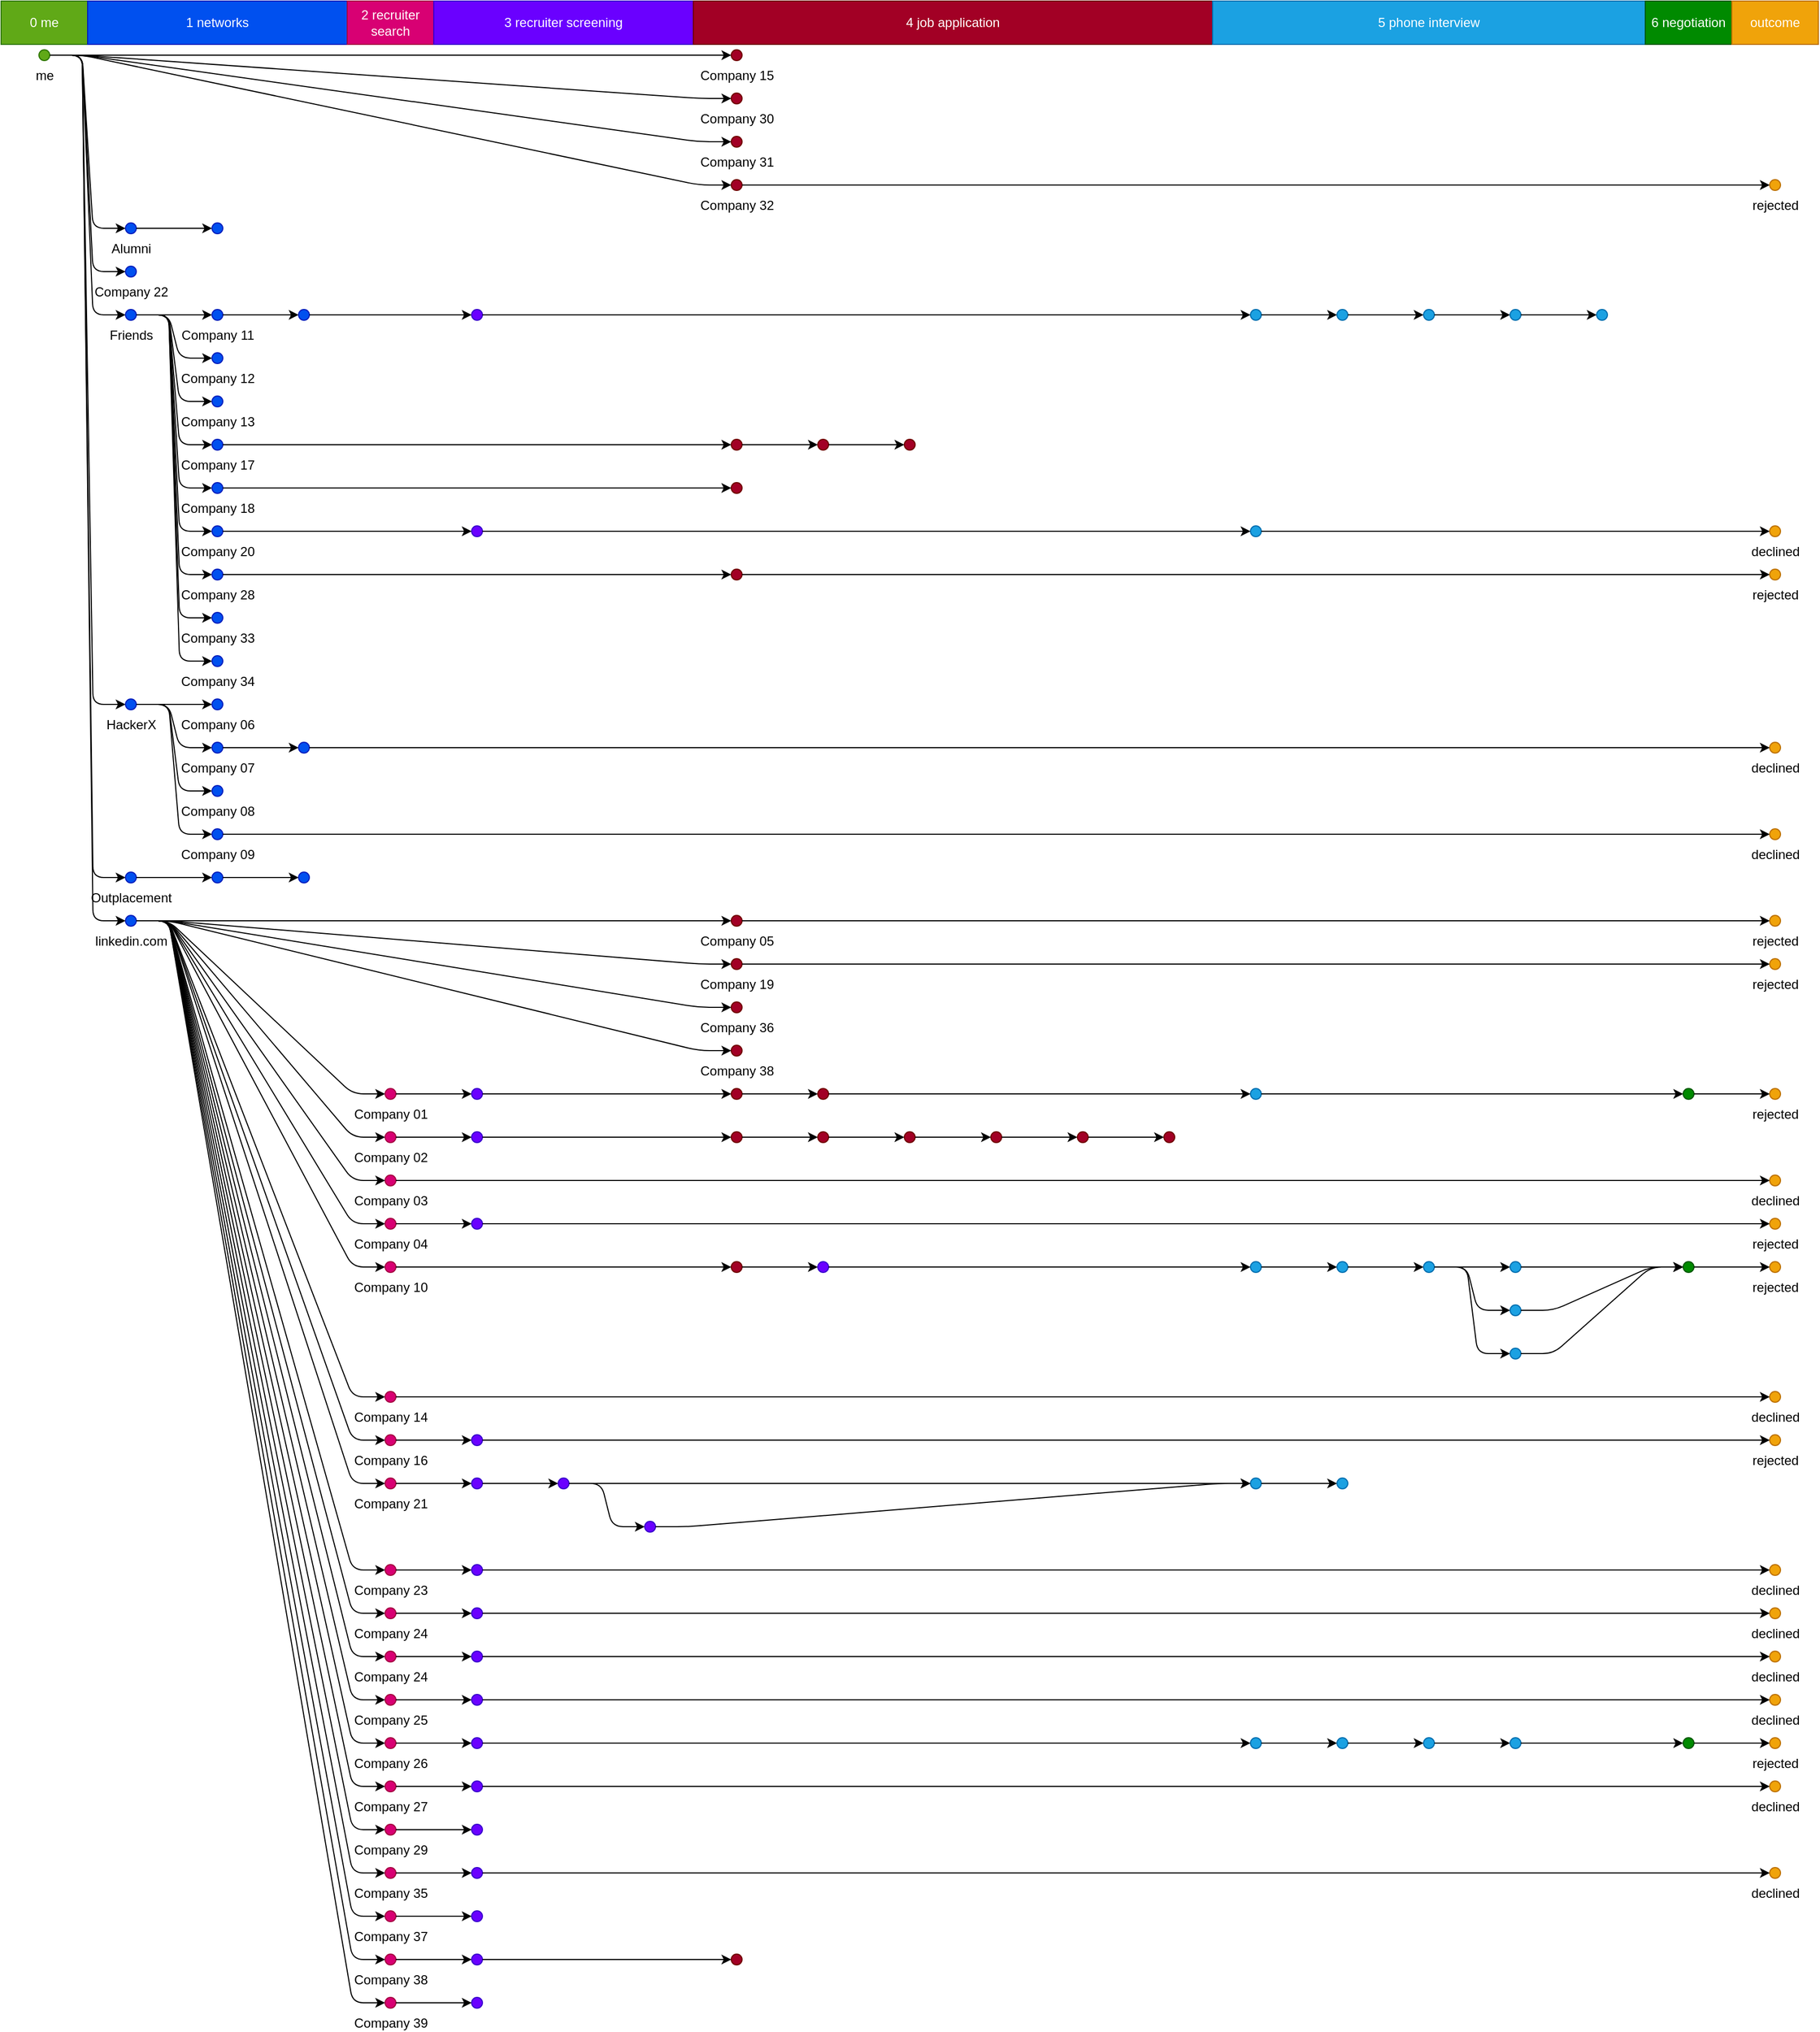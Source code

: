 <mxGraphModel dx="640" dy="480">
	<root>
		<mxCell id="root" style=""></mxCell>
		<mxCell id="layer1" style="" parent="root"></mxCell>
		<mxCell id="0 me" value="0 me" style="whiteSpace=wrap;fontColor=#ffffff;strokeColor=#2D7600;fillColor=#60A917;html=1;" parent="layer1" vertex="1">
			<mxGeometry width="80" height="40" as="geometry"></mxGeometry>
		</mxCell>
		<mxCell id="1 networks" value="1 networks" style="html=1;whiteSpace=wrap;fontColor=#ffffff;strokeColor=#001DBC;fillColor=#0050ef;" parent="layer1" vertex="1">
			<mxGeometry x="80" width="240" height="40" as="geometry"></mxGeometry>
		</mxCell>
		<mxCell id="2 recruiter search" value="2 recruiter search" style="fontColor=#ffffff;strokeColor=#A50040;fillColor=#d80073;html=1;whiteSpace=wrap;" parent="layer1" vertex="1">
			<mxGeometry x="320" width="80" height="40" as="geometry"></mxGeometry>
		</mxCell>
		<mxCell id="3 recruiter screening" value="3 recruiter screening" style="fontColor=#ffffff;strokeColor=#3700CC;fillColor=#6a00ff;html=1;whiteSpace=wrap;" parent="layer1" vertex="1">
			<mxGeometry x="400" width="240" height="40" as="geometry"></mxGeometry>
		</mxCell>
		<mxCell id="4 job application" value="4 job application" style="fillColor=#a20025;html=1;whiteSpace=wrap;fontColor=#ffffff;strokeColor=#6F0000;" parent="layer1" vertex="1">
			<mxGeometry x="640" width="480" height="40" as="geometry"></mxGeometry>
		</mxCell>
		<mxCell id="5 phone interview" value="5 phone interview" style="fontColor=#ffffff;strokeColor=#006EAF;fillColor=#1ba1e2;html=1;whiteSpace=wrap;" parent="layer1" vertex="1">
			<mxGeometry x="1120" width="400" height="40" as="geometry"></mxGeometry>
		</mxCell>
		<mxCell id="6 negotiation" value="6 negotiation" style="fillColor=#008a00;html=1;whiteSpace=wrap;fontColor=#ffffff;strokeColor=#005700;" parent="layer1" vertex="1">
			<mxGeometry x="1520" width="80" height="40" as="geometry"></mxGeometry>
		</mxCell>
		<mxCell id="outcome" value="outcome" style="html=1;whiteSpace=wrap;fontColor=#ffffff;fillColor=#f0a30a;strokeColor=#BD7000;" parent="layer1" vertex="1">
			<mxGeometry x="1600" width="80" height="40" as="geometry"></mxGeometry>
		</mxCell>
		<mxCell id="0" value="me" style="ellipse;verticalLabelPosition=bottom;verticalAlign=top;fontColor=#000000;strokeColor=#2D7600;fillColor=#60A917;aspect=fixed;html=1;labelPosition=center;align=center;" parent="layer1" vertex="1">
			<mxGeometry x="35" y="45" width="10" height="10" as="geometry"></mxGeometry>
		</mxCell>
		<mxCell id="30" value="Company 15" style="labelPosition=center;verticalLabelPosition=bottom;align=center;fillColor=#a20025;ellipse;html=1;fontColor=#000000;strokeColor=#6F0000;aspect=fixed;verticalAlign=top;" parent="layer1" vertex="1">
			<mxGeometry x="675" y="45" width="10" height="10" as="geometry"></mxGeometry>
		</mxCell>
		<mxCell id="0-30" style="strokeWidth=1;edgeStyle=entityRelationEdgeStyle;orthogonalLoop=1;jettySize=auto;html=1;" parent="layer1" edge="1" source="0" target="30">
			<mxGeometry relative="1" as="geometry"></mxGeometry>
		</mxCell>
		<mxCell id="84" value="Company 30" style="labelPosition=center;verticalLabelPosition=bottom;fontColor=#000000;strokeColor=#6F0000;ellipse;aspect=fixed;html=1;align=center;verticalAlign=top;fillColor=#a20025;" parent="layer1" vertex="1">
			<mxGeometry x="675" y="85" width="10" height="10" as="geometry"></mxGeometry>
		</mxCell>
		<mxCell id="0-84" style="edgeStyle=entityRelationEdgeStyle;orthogonalLoop=1;jettySize=auto;html=1;strokeWidth=1;" parent="layer1" edge="1" source="0" target="84">
			<mxGeometry relative="1" as="geometry"></mxGeometry>
		</mxCell>
		<mxCell id="85" value="Company 31" style="html=1;verticalLabelPosition=bottom;fontColor=#000000;fillColor=#a20025;aspect=fixed;labelPosition=center;align=center;verticalAlign=top;strokeColor=#6F0000;ellipse;" parent="layer1" vertex="1">
			<mxGeometry x="675" y="125" width="10" height="10" as="geometry"></mxGeometry>
		</mxCell>
		<mxCell id="0-85" style="orthogonalLoop=1;jettySize=auto;html=1;strokeWidth=1;edgeStyle=entityRelationEdgeStyle;" parent="layer1" edge="1" source="0" target="85">
			<mxGeometry relative="1" as="geometry"></mxGeometry>
		</mxCell>
		<mxCell id="87" value="Company 32" style="labelPosition=center;verticalLabelPosition=bottom;align=center;fillColor=#a20025;html=1;aspect=fixed;verticalAlign=top;fontColor=#000000;strokeColor=#6F0000;ellipse;" parent="layer1" vertex="1">
			<mxGeometry x="675" y="165" width="10" height="10" as="geometry"></mxGeometry>
		</mxCell>
		<mxCell id="87rejected" value="rejected" style="align=center;fontColor=#000000;strokeColor=#BD7000;fillColor=#f0a30a;aspect=fixed;labelPosition=center;verticalLabelPosition=bottom;ellipse;html=1;verticalAlign=top;" parent="layer1" vertex="1">
			<mxGeometry x="1635" y="165" width="10" height="10" as="geometry"></mxGeometry>
		</mxCell>
		<mxCell id="87-87rejected" style="edgeStyle=entityRelationEdgeStyle;orthogonalLoop=1;jettySize=auto;html=1;strokeWidth=1;" parent="layer1" edge="1" source="87" target="87rejected">
			<mxGeometry relative="1" as="geometry"></mxGeometry>
		</mxCell>
		<mxCell id="0-87" style="orthogonalLoop=1;jettySize=auto;html=1;strokeWidth=1;edgeStyle=entityRelationEdgeStyle;" parent="layer1" edge="1" source="0" target="87">
			<mxGeometry relative="1" as="geometry"></mxGeometry>
		</mxCell>
		<mxCell id="wfalumni" value="Alumni" style="strokeColor=#001DBC;ellipse;aspect=fixed;labelPosition=center;align=center;fillColor=#0050ef;html=1;verticalLabelPosition=bottom;verticalAlign=top;fontColor=#000000;" parent="layer1" vertex="1">
			<mxGeometry x="115" y="205" width="10" height="10" as="geometry"></mxGeometry>
		</mxCell>
		<mxCell id="29" style="fillColor=#0050ef;ellipse;labelPosition=center;verticalLabelPosition=bottom;verticalAlign=top;strokeColor=#001DBC;aspect=fixed;html=1;align=center;fontColor=#000000;" parent="layer1" vertex="1">
			<mxGeometry x="195" y="205" width="10" height="10" as="geometry"></mxGeometry>
		</mxCell>
		<mxCell id="wfalumni-29" style="edgeStyle=entityRelationEdgeStyle;orthogonalLoop=1;jettySize=auto;html=1;strokeWidth=1;" parent="layer1" edge="1" source="wfalumni" target="29">
			<mxGeometry relative="1" as="geometry"></mxGeometry>
		</mxCell>
		<mxCell id="0-wfalumni" style="jettySize=auto;html=1;strokeWidth=1;edgeStyle=entityRelationEdgeStyle;orthogonalLoop=1;" parent="layer1" edge="1" source="0" target="wfalumni">
			<mxGeometry relative="1" as="geometry"></mxGeometry>
		</mxCell>
		<mxCell id="42" value="Company 22" style="html=1;labelPosition=center;verticalAlign=top;strokeColor=#001DBC;fillColor=#0050ef;ellipse;verticalLabelPosition=bottom;align=center;fontColor=#000000;aspect=fixed;" parent="layer1" vertex="1">
			<mxGeometry x="115" y="245" width="10" height="10" as="geometry"></mxGeometry>
		</mxCell>
		<mxCell id="0-42" style="jettySize=auto;html=1;strokeWidth=1;edgeStyle=entityRelationEdgeStyle;orthogonalLoop=1;" parent="layer1" edge="1" source="0" target="42">
			<mxGeometry relative="1" as="geometry"></mxGeometry>
		</mxCell>
		<mxCell id="friends" value="Friends" style="aspect=fixed;html=1;align=center;fontColor=#000000;strokeColor=#001DBC;fillColor=#0050ef;ellipse;labelPosition=center;verticalLabelPosition=bottom;verticalAlign=top;" parent="layer1" vertex="1">
			<mxGeometry x="115" y="285" width="10" height="10" as="geometry"></mxGeometry>
		</mxCell>
		<mxCell id="18" value="Company 11" style="verticalLabelPosition=bottom;verticalAlign=top;fontColor=#000000;fillColor=#0050ef;ellipse;html=1;labelPosition=center;aspect=fixed;align=center;strokeColor=#001DBC;" parent="layer1" vertex="1">
			<mxGeometry x="195" y="285" width="10" height="10" as="geometry"></mxGeometry>
		</mxCell>
		<mxCell id="19" style="verticalLabelPosition=bottom;align=center;verticalAlign=top;aspect=fixed;html=1;fontColor=#000000;strokeColor=#001DBC;fillColor=#0050ef;ellipse;labelPosition=center;" parent="layer1" vertex="1">
			<mxGeometry x="275" y="285" width="10" height="10" as="geometry"></mxGeometry>
		</mxCell>
		<mxCell id="25" style="align=center;verticalAlign=top;fontColor=#000000;ellipse;aspect=fixed;verticalLabelPosition=bottom;fillColor=#6a00ff;html=1;labelPosition=center;strokeColor=#3700CC;" parent="layer1" vertex="1">
			<mxGeometry x="435" y="285" width="10" height="10" as="geometry"></mxGeometry>
		</mxCell>
		<mxCell id="26" style="fillColor=#1ba1e2;ellipse;aspect=fixed;html=1;verticalLabelPosition=bottom;align=center;verticalAlign=top;labelPosition=center;fontColor=#000000;strokeColor=#006EAF;" parent="layer1" vertex="1">
			<mxGeometry x="1155" y="285" width="10" height="10" as="geometry"></mxGeometry>
		</mxCell>
		<mxCell id="51" style="verticalAlign=top;fontColor=#000000;fillColor=#1ba1e2;labelPosition=center;verticalLabelPosition=bottom;html=1;align=center;strokeColor=#006EAF;ellipse;aspect=fixed;" parent="layer1" vertex="1">
			<mxGeometry x="1235" y="285" width="10" height="10" as="geometry"></mxGeometry>
		</mxCell>
		<mxCell id="52" style="align=center;verticalAlign=top;fontColor=#000000;strokeColor=#006EAF;fillColor=#1ba1e2;ellipse;aspect=fixed;html=1;labelPosition=center;verticalLabelPosition=bottom;" parent="layer1" vertex="1">
			<mxGeometry x="1315" y="285" width="10" height="10" as="geometry"></mxGeometry>
		</mxCell>
		<mxCell id="76" style="fillColor=#1ba1e2;ellipse;html=1;verticalLabelPosition=bottom;verticalAlign=top;strokeColor=#006EAF;aspect=fixed;labelPosition=center;align=center;fontColor=#000000;" parent="layer1" vertex="1">
			<mxGeometry x="1395" y="285" width="10" height="10" as="geometry"></mxGeometry>
		</mxCell>
		<mxCell id="91" style="html=1;labelPosition=center;verticalLabelPosition=bottom;align=center;strokeColor=#006EAF;fillColor=#1ba1e2;ellipse;aspect=fixed;verticalAlign=top;fontColor=#000000;" parent="layer1" vertex="1">
			<mxGeometry x="1475" y="285" width="10" height="10" as="geometry"></mxGeometry>
		</mxCell>
		<mxCell id="76-91" style="strokeWidth=1;edgeStyle=entityRelationEdgeStyle;orthogonalLoop=1;jettySize=auto;html=1;" parent="layer1" edge="1" source="76" target="91">
			<mxGeometry relative="1" as="geometry"></mxGeometry>
		</mxCell>
		<mxCell id="52-76" style="strokeWidth=1;edgeStyle=entityRelationEdgeStyle;orthogonalLoop=1;jettySize=auto;html=1;" parent="layer1" edge="1" source="52" target="76">
			<mxGeometry relative="1" as="geometry"></mxGeometry>
		</mxCell>
		<mxCell id="51-52" style="edgeStyle=entityRelationEdgeStyle;orthogonalLoop=1;jettySize=auto;html=1;strokeWidth=1;" parent="layer1" edge="1" source="51" target="52">
			<mxGeometry relative="1" as="geometry"></mxGeometry>
		</mxCell>
		<mxCell id="26-51" style="edgeStyle=entityRelationEdgeStyle;orthogonalLoop=1;jettySize=auto;html=1;strokeWidth=1;" parent="layer1" edge="1" source="26" target="51">
			<mxGeometry relative="1" as="geometry"></mxGeometry>
		</mxCell>
		<mxCell id="25-26" style="edgeStyle=entityRelationEdgeStyle;orthogonalLoop=1;jettySize=auto;html=1;strokeWidth=1;" parent="layer1" edge="1" source="25" target="26">
			<mxGeometry relative="1" as="geometry"></mxGeometry>
		</mxCell>
		<mxCell id="19-25" style="html=1;strokeWidth=1;edgeStyle=entityRelationEdgeStyle;orthogonalLoop=1;jettySize=auto;" parent="layer1" edge="1" source="19" target="25">
			<mxGeometry relative="1" as="geometry"></mxGeometry>
		</mxCell>
		<mxCell id="18-19" style="edgeStyle=entityRelationEdgeStyle;orthogonalLoop=1;jettySize=auto;html=1;strokeWidth=1;" parent="layer1" edge="1" source="18" target="19">
			<mxGeometry relative="1" as="geometry"></mxGeometry>
		</mxCell>
		<mxCell id="friends-18" style="edgeStyle=entityRelationEdgeStyle;orthogonalLoop=1;jettySize=auto;html=1;strokeWidth=1;" parent="layer1" edge="1" source="friends" target="18">
			<mxGeometry relative="1" as="geometry"></mxGeometry>
		</mxCell>
		<mxCell id="21" value="Company 12" style="fontColor=#000000;strokeColor=#001DBC;fillColor=#0050ef;aspect=fixed;html=1;labelPosition=center;verticalLabelPosition=bottom;align=center;ellipse;verticalAlign=top;" parent="layer1" vertex="1">
			<mxGeometry x="195" y="325" width="10" height="10" as="geometry"></mxGeometry>
		</mxCell>
		<mxCell id="friends-21" style="edgeStyle=entityRelationEdgeStyle;orthogonalLoop=1;jettySize=auto;html=1;strokeWidth=1;" parent="layer1" edge="1" source="friends" target="21">
			<mxGeometry relative="1" as="geometry"></mxGeometry>
		</mxCell>
		<mxCell id="22" value="Company 13" style="align=center;fontColor=#000000;strokeColor=#001DBC;fillColor=#0050ef;ellipse;aspect=fixed;verticalLabelPosition=bottom;verticalAlign=top;html=1;labelPosition=center;" parent="layer1" vertex="1">
			<mxGeometry x="195" y="365" width="10" height="10" as="geometry"></mxGeometry>
		</mxCell>
		<mxCell id="friends-22" style="jettySize=auto;html=1;strokeWidth=1;edgeStyle=entityRelationEdgeStyle;orthogonalLoop=1;" parent="layer1" edge="1" source="friends" target="22">
			<mxGeometry relative="1" as="geometry"></mxGeometry>
		</mxCell>
		<mxCell id="33" value="Company 17" style="verticalLabelPosition=bottom;fontColor=#000000;strokeColor=#001DBC;fillColor=#0050ef;ellipse;labelPosition=center;align=center;verticalAlign=top;aspect=fixed;html=1;" parent="layer1" vertex="1">
			<mxGeometry x="195" y="405" width="10" height="10" as="geometry"></mxGeometry>
		</mxCell>
		<mxCell id="34" style="align=center;verticalAlign=top;fontColor=#000000;aspect=fixed;labelPosition=center;verticalLabelPosition=bottom;strokeColor=#6F0000;fillColor=#a20025;ellipse;html=1;" parent="layer1" vertex="1">
			<mxGeometry x="675" y="405" width="10" height="10" as="geometry"></mxGeometry>
		</mxCell>
		<mxCell id="54" style="ellipse;html=1;verticalLabelPosition=bottom;align=center;fillColor=#a20025;aspect=fixed;labelPosition=center;verticalAlign=top;fontColor=#000000;strokeColor=#6F0000;" parent="layer1" vertex="1">
			<mxGeometry x="755" y="405" width="10" height="10" as="geometry"></mxGeometry>
		</mxCell>
		<mxCell id="61" style="verticalAlign=top;strokeColor=#6F0000;fillColor=#a20025;ellipse;aspect=fixed;verticalLabelPosition=bottom;align=center;html=1;labelPosition=center;fontColor=#000000;" parent="layer1" vertex="1">
			<mxGeometry x="835" y="405" width="10" height="10" as="geometry"></mxGeometry>
		</mxCell>
		<mxCell id="54-61" style="orthogonalLoop=1;jettySize=auto;html=1;strokeWidth=1;edgeStyle=entityRelationEdgeStyle;" parent="layer1" edge="1" source="54" target="61">
			<mxGeometry relative="1" as="geometry"></mxGeometry>
		</mxCell>
		<mxCell id="34-54" style="edgeStyle=entityRelationEdgeStyle;orthogonalLoop=1;jettySize=auto;html=1;strokeWidth=1;" parent="layer1" edge="1" source="34" target="54">
			<mxGeometry relative="1" as="geometry"></mxGeometry>
		</mxCell>
		<mxCell id="33-34" style="html=1;strokeWidth=1;edgeStyle=entityRelationEdgeStyle;orthogonalLoop=1;jettySize=auto;" parent="layer1" edge="1" source="33" target="34">
			<mxGeometry relative="1" as="geometry"></mxGeometry>
		</mxCell>
		<mxCell id="friends-33" style="strokeWidth=1;edgeStyle=entityRelationEdgeStyle;orthogonalLoop=1;jettySize=auto;html=1;" parent="layer1" edge="1" source="friends" target="33">
			<mxGeometry relative="1" as="geometry"></mxGeometry>
		</mxCell>
		<mxCell id="35" value="Company 18" style="aspect=fixed;html=1;labelPosition=center;align=center;verticalAlign=top;fontColor=#000000;ellipse;verticalLabelPosition=bottom;strokeColor=#001DBC;fillColor=#0050ef;" parent="layer1" vertex="1">
			<mxGeometry x="195" y="445" width="10" height="10" as="geometry"></mxGeometry>
		</mxCell>
		<mxCell id="36" style="verticalLabelPosition=bottom;align=center;fontColor=#000000;strokeColor=#6F0000;ellipse;aspect=fixed;labelPosition=center;html=1;verticalAlign=top;fillColor=#a20025;" parent="layer1" vertex="1">
			<mxGeometry x="675" y="445" width="10" height="10" as="geometry"></mxGeometry>
		</mxCell>
		<mxCell id="35-36" style="edgeStyle=entityRelationEdgeStyle;orthogonalLoop=1;jettySize=auto;html=1;strokeWidth=1;" parent="layer1" edge="1" source="35" target="36">
			<mxGeometry relative="1" as="geometry"></mxGeometry>
		</mxCell>
		<mxCell id="friends-35" style="strokeWidth=1;edgeStyle=entityRelationEdgeStyle;orthogonalLoop=1;jettySize=auto;html=1;" parent="layer1" edge="1" source="friends" target="35">
			<mxGeometry relative="1" as="geometry"></mxGeometry>
		</mxCell>
		<mxCell id="38" value="Company 20" style="aspect=fixed;html=1;verticalLabelPosition=bottom;fontColor=#000000;ellipse;align=center;verticalAlign=top;strokeColor=#001DBC;fillColor=#0050ef;labelPosition=center;" parent="layer1" vertex="1">
			<mxGeometry x="195" y="485" width="10" height="10" as="geometry"></mxGeometry>
		</mxCell>
		<mxCell id="39" style="ellipse;labelPosition=center;verticalLabelPosition=bottom;align=center;verticalAlign=top;fontColor=#000000;fillColor=#6a00ff;aspect=fixed;html=1;strokeColor=#3700CC;" parent="layer1" vertex="1">
			<mxGeometry x="435" y="485" width="10" height="10" as="geometry"></mxGeometry>
		</mxCell>
		<mxCell id="40" style="html=1;verticalLabelPosition=bottom;align=center;fontColor=#000000;ellipse;aspect=fixed;labelPosition=center;verticalAlign=top;fillColor=#1ba1e2;strokeColor=#006EAF;" parent="layer1" vertex="1">
			<mxGeometry x="1155" y="485" width="10" height="10" as="geometry"></mxGeometry>
		</mxCell>
		<mxCell id="40declined" value="declined" style="ellipse;verticalLabelPosition=bottom;verticalAlign=top;fontColor=#000000;strokeColor=#BD7000;aspect=fixed;html=1;labelPosition=center;align=center;fillColor=#f0a30a;" parent="layer1" vertex="1">
			<mxGeometry x="1635" y="485" width="10" height="10" as="geometry"></mxGeometry>
		</mxCell>
		<mxCell id="40-40declined" style="edgeStyle=entityRelationEdgeStyle;orthogonalLoop=1;jettySize=auto;html=1;strokeWidth=1;" parent="layer1" edge="1" source="40" target="40declined">
			<mxGeometry relative="1" as="geometry"></mxGeometry>
		</mxCell>
		<mxCell id="39-40" style="edgeStyle=entityRelationEdgeStyle;orthogonalLoop=1;jettySize=auto;html=1;strokeWidth=1;" parent="layer1" edge="1" source="39" target="40">
			<mxGeometry relative="1" as="geometry"></mxGeometry>
		</mxCell>
		<mxCell id="38-39" style="orthogonalLoop=1;jettySize=auto;html=1;strokeWidth=1;edgeStyle=entityRelationEdgeStyle;" parent="layer1" edge="1" source="38" target="39">
			<mxGeometry relative="1" as="geometry"></mxGeometry>
		</mxCell>
		<mxCell id="friends-38" style="html=1;strokeWidth=1;edgeStyle=entityRelationEdgeStyle;orthogonalLoop=1;jettySize=auto;" parent="layer1" edge="1" source="friends" target="38">
			<mxGeometry relative="1" as="geometry"></mxGeometry>
		</mxCell>
		<mxCell id="78" value="Company 28" style="fillColor=#0050ef;aspect=fixed;labelPosition=center;verticalLabelPosition=bottom;verticalAlign=top;strokeColor=#001DBC;ellipse;html=1;align=center;fontColor=#000000;" parent="layer1" vertex="1">
			<mxGeometry x="195" y="525" width="10" height="10" as="geometry"></mxGeometry>
		</mxCell>
		<mxCell id="82" style="html=1;labelPosition=center;verticalLabelPosition=bottom;align=center;verticalAlign=top;fontColor=#000000;ellipse;strokeColor=#6F0000;fillColor=#a20025;aspect=fixed;" parent="layer1" vertex="1">
			<mxGeometry x="675" y="525" width="10" height="10" as="geometry"></mxGeometry>
		</mxCell>
		<mxCell id="82rejected" value="rejected" style="fillColor=#f0a30a;ellipse;verticalLabelPosition=bottom;align=center;verticalAlign=top;fontColor=#000000;strokeColor=#BD7000;aspect=fixed;html=1;labelPosition=center;" parent="layer1" vertex="1">
			<mxGeometry x="1635" y="525" width="10" height="10" as="geometry"></mxGeometry>
		</mxCell>
		<mxCell id="82-82rejected" style="edgeStyle=entityRelationEdgeStyle;orthogonalLoop=1;jettySize=auto;html=1;strokeWidth=1;" parent="layer1" edge="1" source="82" target="82rejected">
			<mxGeometry relative="1" as="geometry"></mxGeometry>
		</mxCell>
		<mxCell id="78-82" style="edgeStyle=entityRelationEdgeStyle;orthogonalLoop=1;jettySize=auto;html=1;strokeWidth=1;" parent="layer1" edge="1" source="78" target="82">
			<mxGeometry relative="1" as="geometry"></mxGeometry>
		</mxCell>
		<mxCell id="friends-78" style="jettySize=auto;html=1;strokeWidth=1;edgeStyle=entityRelationEdgeStyle;orthogonalLoop=1;" parent="layer1" edge="1" source="friends" target="78">
			<mxGeometry relative="1" as="geometry"></mxGeometry>
		</mxCell>
		<mxCell id="89" value="Company 33" style="fontColor=#000000;fillColor=#0050ef;align=center;verticalAlign=top;html=1;labelPosition=center;verticalLabelPosition=bottom;strokeColor=#001DBC;ellipse;aspect=fixed;" parent="layer1" vertex="1">
			<mxGeometry x="195" y="565" width="10" height="10" as="geometry"></mxGeometry>
		</mxCell>
		<mxCell id="friends-89" style="strokeWidth=1;edgeStyle=entityRelationEdgeStyle;orthogonalLoop=1;jettySize=auto;html=1;" parent="layer1" edge="1" source="friends" target="89">
			<mxGeometry relative="1" as="geometry"></mxGeometry>
		</mxCell>
		<mxCell id="90" value="Company 34" style="verticalLabelPosition=bottom;fontColor=#000000;fillColor=#0050ef;strokeColor=#001DBC;ellipse;labelPosition=center;align=center;verticalAlign=top;aspect=fixed;html=1;" parent="layer1" vertex="1">
			<mxGeometry x="195" y="605" width="10" height="10" as="geometry"></mxGeometry>
		</mxCell>
		<mxCell id="friends-90" style="edgeStyle=entityRelationEdgeStyle;orthogonalLoop=1;jettySize=auto;html=1;strokeWidth=1;" parent="layer1" edge="1" source="friends" target="90">
			<mxGeometry relative="1" as="geometry"></mxGeometry>
		</mxCell>
		<mxCell id="0-friends" style="edgeStyle=entityRelationEdgeStyle;orthogonalLoop=1;jettySize=auto;html=1;strokeWidth=1;" parent="layer1" edge="1" source="0" target="friends">
			<mxGeometry relative="1" as="geometry"></mxGeometry>
		</mxCell>
		<mxCell id="hackerx" value="HackerX" style="html=1;verticalLabelPosition=bottom;align=center;strokeColor=#001DBC;fillColor=#0050ef;ellipse;aspect=fixed;labelPosition=center;verticalAlign=top;fontColor=#000000;" parent="layer1" vertex="1">
			<mxGeometry x="115" y="645" width="10" height="10" as="geometry"></mxGeometry>
		</mxCell>
		<mxCell id="10" value="Company 06" style="ellipse;fontColor=#000000;strokeColor=#001DBC;fillColor=#0050ef;aspect=fixed;html=1;labelPosition=center;verticalLabelPosition=bottom;align=center;verticalAlign=top;" parent="layer1" vertex="1">
			<mxGeometry x="195" y="645" width="10" height="10" as="geometry"></mxGeometry>
		</mxCell>
		<mxCell id="hackerx-10" style="strokeWidth=1;edgeStyle=entityRelationEdgeStyle;orthogonalLoop=1;jettySize=auto;html=1;" parent="layer1" edge="1" source="hackerx" target="10">
			<mxGeometry relative="1" as="geometry"></mxGeometry>
		</mxCell>
		<mxCell id="11" value="Company 07" style="strokeColor=#001DBC;fillColor=#0050ef;ellipse;html=1;labelPosition=center;verticalLabelPosition=bottom;aspect=fixed;align=center;verticalAlign=top;fontColor=#000000;" parent="layer1" vertex="1">
			<mxGeometry x="195" y="685" width="10" height="10" as="geometry"></mxGeometry>
		</mxCell>
		<mxCell id="17" style="ellipse;aspect=fixed;verticalLabelPosition=bottom;verticalAlign=top;strokeColor=#001DBC;fillColor=#0050ef;html=1;labelPosition=center;align=center;fontColor=#000000;" parent="layer1" vertex="1">
			<mxGeometry x="275" y="685" width="10" height="10" as="geometry"></mxGeometry>
		</mxCell>
		<mxCell id="17declined" value="declined" style="strokeColor=#BD7000;html=1;labelPosition=center;verticalAlign=top;align=center;fontColor=#000000;fillColor=#f0a30a;ellipse;aspect=fixed;verticalLabelPosition=bottom;" parent="layer1" vertex="1">
			<mxGeometry x="1635" y="685" width="10" height="10" as="geometry"></mxGeometry>
		</mxCell>
		<mxCell id="17-17declined" style="jettySize=auto;html=1;strokeWidth=1;edgeStyle=entityRelationEdgeStyle;orthogonalLoop=1;" parent="layer1" edge="1" source="17" target="17declined">
			<mxGeometry relative="1" as="geometry"></mxGeometry>
		</mxCell>
		<mxCell id="11-17" style="orthogonalLoop=1;jettySize=auto;html=1;strokeWidth=1;edgeStyle=entityRelationEdgeStyle;" parent="layer1" edge="1" source="11" target="17">
			<mxGeometry relative="1" as="geometry"></mxGeometry>
		</mxCell>
		<mxCell id="hackerx-11" style="edgeStyle=entityRelationEdgeStyle;orthogonalLoop=1;jettySize=auto;html=1;strokeWidth=1;" parent="layer1" edge="1" source="hackerx" target="11">
			<mxGeometry relative="1" as="geometry"></mxGeometry>
		</mxCell>
		<mxCell id="12" value="Company 08" style="strokeColor=#001DBC;fillColor=#0050ef;html=1;verticalAlign=top;fontColor=#000000;verticalLabelPosition=bottom;align=center;ellipse;aspect=fixed;labelPosition=center;" parent="layer1" vertex="1">
			<mxGeometry x="195" y="725" width="10" height="10" as="geometry"></mxGeometry>
		</mxCell>
		<mxCell id="hackerx-12" style="edgeStyle=entityRelationEdgeStyle;orthogonalLoop=1;jettySize=auto;html=1;strokeWidth=1;" parent="layer1" edge="1" source="hackerx" target="12">
			<mxGeometry relative="1" as="geometry"></mxGeometry>
		</mxCell>
		<mxCell id="13" value="Company 09" style="html=1;labelPosition=center;strokeColor=#001DBC;fillColor=#0050ef;ellipse;aspect=fixed;verticalLabelPosition=bottom;align=center;verticalAlign=top;fontColor=#000000;" parent="layer1" vertex="1">
			<mxGeometry x="195" y="765" width="10" height="10" as="geometry"></mxGeometry>
		</mxCell>
		<mxCell id="13declined" value="declined" style="labelPosition=center;verticalAlign=top;fillColor=#f0a30a;ellipse;aspect=fixed;html=1;verticalLabelPosition=bottom;align=center;fontColor=#000000;strokeColor=#BD7000;" parent="layer1" vertex="1">
			<mxGeometry x="1635" y="765" width="10" height="10" as="geometry"></mxGeometry>
		</mxCell>
		<mxCell id="13-13declined" style="edgeStyle=entityRelationEdgeStyle;orthogonalLoop=1;jettySize=auto;html=1;strokeWidth=1;" parent="layer1" edge="1" source="13" target="13declined">
			<mxGeometry relative="1" as="geometry"></mxGeometry>
		</mxCell>
		<mxCell id="hackerx-13" style="jettySize=auto;html=1;strokeWidth=1;edgeStyle=entityRelationEdgeStyle;orthogonalLoop=1;" parent="layer1" edge="1" source="hackerx" target="13">
			<mxGeometry relative="1" as="geometry"></mxGeometry>
		</mxCell>
		<mxCell id="0-hackerx" style="strokeWidth=1;edgeStyle=entityRelationEdgeStyle;orthogonalLoop=1;jettySize=auto;html=1;" parent="layer1" edge="1" source="0" target="hackerx">
			<mxGeometry relative="1" as="geometry"></mxGeometry>
		</mxCell>
		<mxCell id="keystone" value="Outplacement" style="aspect=fixed;html=1;verticalAlign=top;ellipse;verticalLabelPosition=bottom;align=center;fontColor=#000000;strokeColor=#001DBC;fillColor=#0050ef;labelPosition=center;" parent="layer1" vertex="1">
			<mxGeometry x="115" y="805" width="10" height="10" as="geometry"></mxGeometry>
		</mxCell>
		<mxCell id="14" style="html=1;align=center;fontColor=#000000;fillColor=#0050ef;ellipse;labelPosition=center;verticalLabelPosition=bottom;verticalAlign=top;strokeColor=#001DBC;aspect=fixed;" parent="layer1" vertex="1">
			<mxGeometry x="195" y="805" width="10" height="10" as="geometry"></mxGeometry>
		</mxCell>
		<mxCell id="28" style="ellipse;aspect=fixed;verticalLabelPosition=bottom;align=center;verticalAlign=top;fontColor=#000000;strokeColor=#001DBC;html=1;labelPosition=center;fillColor=#0050ef;" parent="layer1" vertex="1">
			<mxGeometry x="275" y="805" width="10" height="10" as="geometry"></mxGeometry>
		</mxCell>
		<mxCell id="14-28" style="strokeWidth=1;edgeStyle=entityRelationEdgeStyle;orthogonalLoop=1;jettySize=auto;html=1;" parent="layer1" edge="1" source="14" target="28">
			<mxGeometry relative="1" as="geometry"></mxGeometry>
		</mxCell>
		<mxCell id="keystone-14" style="orthogonalLoop=1;jettySize=auto;html=1;strokeWidth=1;edgeStyle=entityRelationEdgeStyle;" parent="layer1" edge="1" source="keystone" target="14">
			<mxGeometry relative="1" as="geometry"></mxGeometry>
		</mxCell>
		<mxCell id="0-keystone" style="edgeStyle=entityRelationEdgeStyle;orthogonalLoop=1;jettySize=auto;html=1;strokeWidth=1;" parent="layer1" edge="1" source="0" target="keystone">
			<mxGeometry relative="1" as="geometry"></mxGeometry>
		</mxCell>
		<mxCell id="linkedin" value="linkedin.com" style="verticalLabelPosition=bottom;verticalAlign=top;fontColor=#000000;ellipse;aspect=fixed;labelPosition=center;fillColor=#0050ef;html=1;align=center;strokeColor=#001DBC;" parent="layer1" vertex="1">
			<mxGeometry x="115" y="845" width="10" height="10" as="geometry"></mxGeometry>
		</mxCell>
		<mxCell id="8" value="Company 05" style="ellipse;verticalAlign=top;fontColor=#000000;fillColor=#a20025;strokeColor=#6F0000;aspect=fixed;html=1;labelPosition=center;verticalLabelPosition=bottom;align=center;" parent="layer1" vertex="1">
			<mxGeometry x="675" y="845" width="10" height="10" as="geometry"></mxGeometry>
		</mxCell>
		<mxCell id="8rejected" value="rejected" style="aspect=fixed;html=1;fontColor=#000000;align=center;verticalAlign=top;strokeColor=#BD7000;fillColor=#f0a30a;ellipse;labelPosition=center;verticalLabelPosition=bottom;" parent="layer1" vertex="1">
			<mxGeometry x="1635" y="845" width="10" height="10" as="geometry"></mxGeometry>
		</mxCell>
		<mxCell id="8-8rejected" style="orthogonalLoop=1;jettySize=auto;html=1;strokeWidth=1;edgeStyle=entityRelationEdgeStyle;" parent="layer1" edge="1" source="8" target="8rejected">
			<mxGeometry relative="1" as="geometry"></mxGeometry>
		</mxCell>
		<mxCell id="linkedin-8" style="edgeStyle=entityRelationEdgeStyle;orthogonalLoop=1;jettySize=auto;html=1;strokeWidth=1;" parent="layer1" edge="1" source="linkedin" target="8">
			<mxGeometry relative="1" as="geometry"></mxGeometry>
		</mxCell>
		<mxCell id="37" value="Company 19" style="verticalLabelPosition=bottom;align=center;verticalAlign=top;fontColor=#000000;strokeColor=#6F0000;ellipse;aspect=fixed;html=1;labelPosition=center;fillColor=#a20025;" parent="layer1" vertex="1">
			<mxGeometry x="675" y="885" width="10" height="10" as="geometry"></mxGeometry>
		</mxCell>
		<mxCell id="37rejected" value="rejected" style="html=1;verticalAlign=top;fontColor=#000000;strokeColor=#BD7000;ellipse;aspect=fixed;labelPosition=center;verticalLabelPosition=bottom;align=center;fillColor=#f0a30a;" parent="layer1" vertex="1">
			<mxGeometry x="1635" y="885" width="10" height="10" as="geometry"></mxGeometry>
		</mxCell>
		<mxCell id="37-37rejected" style="jettySize=auto;html=1;strokeWidth=1;edgeStyle=entityRelationEdgeStyle;orthogonalLoop=1;" parent="layer1" edge="1" source="37" target="37rejected">
			<mxGeometry relative="1" as="geometry"></mxGeometry>
		</mxCell>
		<mxCell id="linkedin-37" style="strokeWidth=1;edgeStyle=entityRelationEdgeStyle;orthogonalLoop=1;jettySize=auto;html=1;" parent="layer1" edge="1" source="linkedin" target="37">
			<mxGeometry relative="1" as="geometry"></mxGeometry>
		</mxCell>
		<mxCell id="94" value="Company 36" style="aspect=fixed;html=1;fontColor=#000000;strokeColor=#6F0000;fillColor=#a20025;ellipse;labelPosition=center;verticalLabelPosition=bottom;align=center;verticalAlign=top;" parent="layer1" vertex="1">
			<mxGeometry x="675" y="925" width="10" height="10" as="geometry"></mxGeometry>
		</mxCell>
		<mxCell id="linkedin-94" style="edgeStyle=entityRelationEdgeStyle;orthogonalLoop=1;jettySize=auto;html=1;strokeWidth=1;" parent="layer1" edge="1" source="linkedin" target="94">
			<mxGeometry relative="1" as="geometry"></mxGeometry>
		</mxCell>
		<mxCell id="99" value="Company 38" style="align=center;fontColor=#000000;aspect=fixed;html=1;labelPosition=center;strokeColor=#6F0000;fillColor=#a20025;ellipse;verticalLabelPosition=bottom;verticalAlign=top;" parent="layer1" vertex="1">
			<mxGeometry x="675" y="965" width="10" height="10" as="geometry"></mxGeometry>
		</mxCell>
		<mxCell id="linkedin-99" style="orthogonalLoop=1;jettySize=auto;html=1;strokeWidth=1;edgeStyle=entityRelationEdgeStyle;" parent="layer1" edge="1" source="linkedin" target="99">
			<mxGeometry relative="1" as="geometry"></mxGeometry>
		</mxCell>
		<mxCell id="1" value="Company 01" style="align=center;verticalAlign=top;fontColor=#000000;strokeColor=#A50040;ellipse;labelPosition=center;verticalLabelPosition=bottom;aspect=fixed;html=1;fillColor=#d80073;" parent="layer1" vertex="1">
			<mxGeometry x="355" y="1005" width="10" height="10" as="geometry"></mxGeometry>
		</mxCell>
		<mxCell id="6" style="fontColor=#000000;aspect=fixed;html=1;verticalLabelPosition=bottom;verticalAlign=top;fillColor=#6a00ff;ellipse;labelPosition=center;align=center;strokeColor=#3700CC;" parent="layer1" vertex="1">
			<mxGeometry x="435" y="1005" width="10" height="10" as="geometry"></mxGeometry>
		</mxCell>
		<mxCell id="7" style="labelPosition=center;verticalLabelPosition=bottom;align=center;fontColor=#000000;strokeColor=#6F0000;ellipse;aspect=fixed;html=1;verticalAlign=top;fillColor=#a20025;" parent="layer1" vertex="1">
			<mxGeometry x="675" y="1005" width="10" height="10" as="geometry"></mxGeometry>
		</mxCell>
		<mxCell id="27" style="ellipse;labelPosition=center;verticalLabelPosition=bottom;verticalAlign=top;aspect=fixed;html=1;align=center;fontColor=#000000;strokeColor=#6F0000;fillColor=#a20025;" parent="layer1" vertex="1">
			<mxGeometry x="755" y="1005" width="10" height="10" as="geometry"></mxGeometry>
		</mxCell>
		<mxCell id="53" style="align=center;fillColor=#1ba1e2;ellipse;aspect=fixed;html=1;labelPosition=center;verticalLabelPosition=bottom;verticalAlign=top;fontColor=#000000;strokeColor=#006EAF;" parent="layer1" vertex="1">
			<mxGeometry x="1155" y="1005" width="10" height="10" as="geometry"></mxGeometry>
		</mxCell>
		<mxCell id="86" style="fontColor=#000000;verticalLabelPosition=bottom;verticalAlign=top;html=1;labelPosition=center;align=center;strokeColor=#005700;fillColor=#008a00;ellipse;aspect=fixed;" parent="layer1" vertex="1">
			<mxGeometry x="1555" y="1005" width="10" height="10" as="geometry"></mxGeometry>
		</mxCell>
		<mxCell id="86rejected" value="rejected" style="align=center;verticalAlign=top;strokeColor=#BD7000;ellipse;aspect=fixed;html=1;labelPosition=center;verticalLabelPosition=bottom;fontColor=#000000;fillColor=#f0a30a;" parent="layer1" vertex="1">
			<mxGeometry x="1635" y="1005" width="10" height="10" as="geometry"></mxGeometry>
		</mxCell>
		<mxCell id="86-86rejected" style="jettySize=auto;html=1;strokeWidth=1;edgeStyle=entityRelationEdgeStyle;orthogonalLoop=1;" parent="layer1" edge="1" source="86" target="86rejected">
			<mxGeometry relative="1" as="geometry"></mxGeometry>
		</mxCell>
		<mxCell id="53-86" style="html=1;strokeWidth=1;edgeStyle=entityRelationEdgeStyle;orthogonalLoop=1;jettySize=auto;" parent="layer1" edge="1" source="53" target="86">
			<mxGeometry relative="1" as="geometry"></mxGeometry>
		</mxCell>
		<mxCell id="27-53" style="edgeStyle=entityRelationEdgeStyle;orthogonalLoop=1;jettySize=auto;html=1;strokeWidth=1;" parent="layer1" edge="1" source="27" target="53">
			<mxGeometry relative="1" as="geometry"></mxGeometry>
		</mxCell>
		<mxCell id="7-27" style="jettySize=auto;html=1;strokeWidth=1;edgeStyle=entityRelationEdgeStyle;orthogonalLoop=1;" parent="layer1" edge="1" source="7" target="27">
			<mxGeometry relative="1" as="geometry"></mxGeometry>
		</mxCell>
		<mxCell id="6-7" style="html=1;strokeWidth=1;edgeStyle=entityRelationEdgeStyle;orthogonalLoop=1;jettySize=auto;" parent="layer1" edge="1" source="6" target="7">
			<mxGeometry relative="1" as="geometry"></mxGeometry>
		</mxCell>
		<mxCell id="1-6" style="orthogonalLoop=1;jettySize=auto;html=1;strokeWidth=1;edgeStyle=entityRelationEdgeStyle;" parent="layer1" edge="1" source="1" target="6">
			<mxGeometry relative="1" as="geometry"></mxGeometry>
		</mxCell>
		<mxCell id="linkedin-1" style="orthogonalLoop=1;jettySize=auto;html=1;strokeWidth=1;edgeStyle=entityRelationEdgeStyle;" parent="layer1" edge="1" source="linkedin" target="1">
			<mxGeometry relative="1" as="geometry"></mxGeometry>
		</mxCell>
		<mxCell id="2" value="Company 02" style="verticalLabelPosition=bottom;align=center;verticalAlign=top;fontColor=#000000;strokeColor=#A50040;fillColor=#d80073;ellipse;html=1;aspect=fixed;labelPosition=center;" parent="layer1" vertex="1">
			<mxGeometry x="355" y="1045" width="10" height="10" as="geometry"></mxGeometry>
		</mxCell>
		<mxCell id="9" style="verticalLabelPosition=bottom;verticalAlign=top;strokeColor=#3700CC;fillColor=#6a00ff;html=1;labelPosition=center;align=center;fontColor=#000000;ellipse;aspect=fixed;" parent="layer1" vertex="1">
			<mxGeometry x="435" y="1045" width="10" height="10" as="geometry"></mxGeometry>
		</mxCell>
		<mxCell id="23" style="fillColor=#a20025;ellipse;html=1;verticalAlign=top;fontColor=#000000;strokeColor=#6F0000;aspect=fixed;labelPosition=center;verticalLabelPosition=bottom;align=center;" parent="layer1" vertex="1">
			<mxGeometry x="675" y="1045" width="10" height="10" as="geometry"></mxGeometry>
		</mxCell>
		<mxCell id="57" style="labelPosition=center;verticalLabelPosition=bottom;verticalAlign=top;fillColor=#a20025;ellipse;html=1;fontColor=#000000;strokeColor=#6F0000;aspect=fixed;align=center;" parent="layer1" vertex="1">
			<mxGeometry x="755" y="1045" width="10" height="10" as="geometry"></mxGeometry>
		</mxCell>
		<mxCell id="77" style="ellipse;html=1;verticalLabelPosition=bottom;verticalAlign=top;strokeColor=#6F0000;fillColor=#a20025;aspect=fixed;labelPosition=center;align=center;fontColor=#000000;" parent="layer1" vertex="1">
			<mxGeometry x="835" y="1045" width="10" height="10" as="geometry"></mxGeometry>
		</mxCell>
		<mxCell id="88" style="html=1;align=center;fontColor=#000000;strokeColor=#6F0000;ellipse;aspect=fixed;verticalAlign=top;fillColor=#a20025;labelPosition=center;verticalLabelPosition=bottom;" parent="layer1" vertex="1">
			<mxGeometry x="915" y="1045" width="10" height="10" as="geometry"></mxGeometry>
		</mxCell>
		<mxCell id="100" style="verticalLabelPosition=bottom;align=center;verticalAlign=top;fontColor=#000000;fillColor=#a20025;ellipse;aspect=fixed;html=1;labelPosition=center;strokeColor=#6F0000;" parent="layer1" vertex="1">
			<mxGeometry x="995" y="1045" width="10" height="10" as="geometry"></mxGeometry>
		</mxCell>
		<mxCell id="102" style="fillColor=#a20025;aspect=fixed;html=1;verticalAlign=top;strokeColor=#6F0000;fontColor=#000000;ellipse;labelPosition=center;verticalLabelPosition=bottom;align=center;" parent="layer1" vertex="1">
			<mxGeometry x="1075" y="1045" width="10" height="10" as="geometry"></mxGeometry>
		</mxCell>
		<mxCell id="100-102" style="orthogonalLoop=1;jettySize=auto;html=1;strokeWidth=1;edgeStyle=entityRelationEdgeStyle;" parent="layer1" edge="1" source="100" target="102">
			<mxGeometry relative="1" as="geometry"></mxGeometry>
		</mxCell>
		<mxCell id="88-100" style="orthogonalLoop=1;jettySize=auto;html=1;strokeWidth=1;edgeStyle=entityRelationEdgeStyle;" parent="layer1" edge="1" source="88" target="100">
			<mxGeometry relative="1" as="geometry"></mxGeometry>
		</mxCell>
		<mxCell id="77-88" style="html=1;strokeWidth=1;edgeStyle=entityRelationEdgeStyle;orthogonalLoop=1;jettySize=auto;" parent="layer1" edge="1" source="77" target="88">
			<mxGeometry relative="1" as="geometry"></mxGeometry>
		</mxCell>
		<mxCell id="57-77" style="strokeWidth=1;edgeStyle=entityRelationEdgeStyle;orthogonalLoop=1;jettySize=auto;html=1;" parent="layer1" edge="1" source="57" target="77">
			<mxGeometry relative="1" as="geometry"></mxGeometry>
		</mxCell>
		<mxCell id="23-57" style="edgeStyle=entityRelationEdgeStyle;orthogonalLoop=1;jettySize=auto;html=1;strokeWidth=1;" parent="layer1" edge="1" source="23" target="57">
			<mxGeometry relative="1" as="geometry"></mxGeometry>
		</mxCell>
		<mxCell id="9-23" style="edgeStyle=entityRelationEdgeStyle;orthogonalLoop=1;jettySize=auto;html=1;strokeWidth=1;" parent="layer1" edge="1" source="9" target="23">
			<mxGeometry relative="1" as="geometry"></mxGeometry>
		</mxCell>
		<mxCell id="2-9" style="edgeStyle=entityRelationEdgeStyle;orthogonalLoop=1;jettySize=auto;html=1;strokeWidth=1;" parent="layer1" edge="1" source="2" target="9">
			<mxGeometry relative="1" as="geometry"></mxGeometry>
		</mxCell>
		<mxCell id="linkedin-2" style="edgeStyle=entityRelationEdgeStyle;orthogonalLoop=1;jettySize=auto;html=1;strokeWidth=1;" parent="layer1" edge="1" source="linkedin" target="2">
			<mxGeometry relative="1" as="geometry"></mxGeometry>
		</mxCell>
		<mxCell id="3" value="Company 03" style="aspect=fixed;labelPosition=center;fontColor=#000000;fillColor=#d80073;strokeColor=#A50040;ellipse;html=1;verticalLabelPosition=bottom;align=center;verticalAlign=top;" parent="layer1" vertex="1">
			<mxGeometry x="355" y="1085" width="10" height="10" as="geometry"></mxGeometry>
		</mxCell>
		<mxCell id="3declined" value="declined" style="html=1;labelPosition=center;verticalAlign=top;strokeColor=#BD7000;fillColor=#f0a30a;ellipse;aspect=fixed;verticalLabelPosition=bottom;align=center;fontColor=#000000;" parent="layer1" vertex="1">
			<mxGeometry x="1635" y="1085" width="10" height="10" as="geometry"></mxGeometry>
		</mxCell>
		<mxCell id="3-3declined" style="edgeStyle=entityRelationEdgeStyle;orthogonalLoop=1;jettySize=auto;html=1;strokeWidth=1;" parent="layer1" edge="1" source="3" target="3declined">
			<mxGeometry relative="1" as="geometry"></mxGeometry>
		</mxCell>
		<mxCell id="linkedin-3" style="jettySize=auto;html=1;strokeWidth=1;edgeStyle=entityRelationEdgeStyle;orthogonalLoop=1;" parent="layer1" edge="1" source="linkedin" target="3">
			<mxGeometry relative="1" as="geometry"></mxGeometry>
		</mxCell>
		<mxCell id="5" value="Company 04" style="verticalLabelPosition=bottom;align=center;verticalAlign=top;fontColor=#000000;strokeColor=#A50040;aspect=fixed;html=1;fillColor=#d80073;ellipse;labelPosition=center;" parent="layer1" vertex="1">
			<mxGeometry x="355" y="1125" width="10" height="10" as="geometry"></mxGeometry>
		</mxCell>
		<mxCell id="20" style="ellipse;html=1;align=center;fillColor=#6a00ff;aspect=fixed;labelPosition=center;verticalLabelPosition=bottom;verticalAlign=top;fontColor=#000000;strokeColor=#3700CC;" parent="layer1" vertex="1">
			<mxGeometry x="435" y="1125" width="10" height="10" as="geometry"></mxGeometry>
		</mxCell>
		<mxCell id="20rejected" value="rejected" style="html=1;verticalLabelPosition=bottom;align=center;verticalAlign=top;fillColor=#f0a30a;ellipse;aspect=fixed;strokeColor=#BD7000;labelPosition=center;fontColor=#000000;" parent="layer1" vertex="1">
			<mxGeometry x="1635" y="1125" width="10" height="10" as="geometry"></mxGeometry>
		</mxCell>
		<mxCell id="20-20rejected" style="edgeStyle=entityRelationEdgeStyle;orthogonalLoop=1;jettySize=auto;html=1;strokeWidth=1;" parent="layer1" edge="1" source="20" target="20rejected">
			<mxGeometry relative="1" as="geometry"></mxGeometry>
		</mxCell>
		<mxCell id="5-20" style="html=1;strokeWidth=1;edgeStyle=entityRelationEdgeStyle;orthogonalLoop=1;jettySize=auto;" parent="layer1" edge="1" source="5" target="20">
			<mxGeometry relative="1" as="geometry"></mxGeometry>
		</mxCell>
		<mxCell id="linkedin-5" style="edgeStyle=entityRelationEdgeStyle;orthogonalLoop=1;jettySize=auto;html=1;strokeWidth=1;" parent="layer1" edge="1" source="linkedin" target="5">
			<mxGeometry relative="1" as="geometry"></mxGeometry>
		</mxCell>
		<mxCell id="15" value="Company 10" style="align=center;fontColor=#000000;html=1;labelPosition=center;verticalLabelPosition=bottom;fillColor=#d80073;strokeColor=#A50040;ellipse;aspect=fixed;verticalAlign=top;" parent="layer1" vertex="1">
			<mxGeometry x="355" y="1165" width="10" height="10" as="geometry"></mxGeometry>
		</mxCell>
		<mxCell id="16" style="html=1;labelPosition=center;fontColor=#000000;fillColor=#a20025;strokeColor=#6F0000;ellipse;aspect=fixed;verticalLabelPosition=bottom;align=center;verticalAlign=top;" parent="layer1" vertex="1">
			<mxGeometry x="675" y="1165" width="10" height="10" as="geometry"></mxGeometry>
		</mxCell>
		<mxCell id="44" style="labelPosition=center;verticalLabelPosition=bottom;align=center;fontColor=#000000;strokeColor=#3700CC;fillColor=#6a00ff;aspect=fixed;html=1;ellipse;verticalAlign=top;" parent="layer1" vertex="1">
			<mxGeometry x="755" y="1165" width="10" height="10" as="geometry"></mxGeometry>
		</mxCell>
		<mxCell id="55" style="html=1;align=center;verticalAlign=top;fontColor=#000000;fillColor=#1ba1e2;ellipse;aspect=fixed;labelPosition=center;verticalLabelPosition=bottom;strokeColor=#006EAF;" parent="layer1" vertex="1">
			<mxGeometry x="1155" y="1165" width="10" height="10" as="geometry"></mxGeometry>
		</mxCell>
		<mxCell id="56" style="aspect=fixed;verticalLabelPosition=bottom;fontColor=#000000;strokeColor=#006EAF;fillColor=#1ba1e2;ellipse;html=1;labelPosition=center;align=center;verticalAlign=top;" parent="layer1" vertex="1">
			<mxGeometry x="1235" y="1165" width="10" height="10" as="geometry"></mxGeometry>
		</mxCell>
		<mxCell id="58" style="labelPosition=center;align=center;fillColor=#1ba1e2;ellipse;aspect=fixed;verticalAlign=top;fontColor=#000000;strokeColor=#006EAF;html=1;verticalLabelPosition=bottom;" parent="layer1" vertex="1">
			<mxGeometry x="1315" y="1165" width="10" height="10" as="geometry"></mxGeometry>
		</mxCell>
		<mxCell id="69" style="verticalLabelPosition=bottom;align=center;fontColor=#000000;fillColor=#1ba1e2;aspect=fixed;labelPosition=center;verticalAlign=top;strokeColor=#006EAF;ellipse;html=1;" parent="layer1" vertex="1">
			<mxGeometry x="1395" y="1165" width="10" height="10" as="geometry"></mxGeometry>
		</mxCell>
		<mxCell id="83" style="labelPosition=center;verticalLabelPosition=bottom;align=center;verticalAlign=top;fontColor=#000000;ellipse;aspect=fixed;html=1;strokeColor=#005700;fillColor=#008a00;" parent="layer1" vertex="1">
			<mxGeometry x="1555" y="1165" width="10" height="10" as="geometry"></mxGeometry>
		</mxCell>
		<mxCell id="83rejected" value="rejected" style="ellipse;verticalLabelPosition=bottom;align=center;verticalAlign=top;fontColor=#000000;aspect=fixed;html=1;labelPosition=center;strokeColor=#BD7000;fillColor=#f0a30a;" parent="layer1" vertex="1">
			<mxGeometry x="1635" y="1165" width="10" height="10" as="geometry"></mxGeometry>
		</mxCell>
		<mxCell id="83-83rejected" style="edgeStyle=entityRelationEdgeStyle;orthogonalLoop=1;jettySize=auto;html=1;strokeWidth=1;" parent="layer1" edge="1" source="83" target="83rejected">
			<mxGeometry relative="1" as="geometry"></mxGeometry>
		</mxCell>
		<mxCell id="69-83" style="edgeStyle=entityRelationEdgeStyle;orthogonalLoop=1;jettySize=auto;html=1;strokeWidth=1;" parent="layer1" edge="1" source="69" target="83">
			<mxGeometry relative="1" as="geometry"></mxGeometry>
		</mxCell>
		<mxCell id="58-69" style="edgeStyle=entityRelationEdgeStyle;orthogonalLoop=1;jettySize=auto;html=1;strokeWidth=1;" parent="layer1" edge="1" source="58" target="69">
			<mxGeometry relative="1" as="geometry"></mxGeometry>
		</mxCell>
		<mxCell id="71" style="ellipse;aspect=fixed;align=center;verticalAlign=top;strokeColor=#006EAF;html=1;labelPosition=center;verticalLabelPosition=bottom;fontColor=#000000;fillColor=#1ba1e2;" parent="layer1" vertex="1">
			<mxGeometry x="1395" y="1205" width="10" height="10" as="geometry"></mxGeometry>
		</mxCell>
		<mxCell id="71-83" style="edgeStyle=entityRelationEdgeStyle;orthogonalLoop=1;jettySize=auto;html=1;strokeWidth=1;" parent="layer1" edge="1" source="71" target="83">
			<mxGeometry relative="1" as="geometry"></mxGeometry>
		</mxCell>
		<mxCell id="58-71" style="orthogonalLoop=1;jettySize=auto;html=1;strokeWidth=1;edgeStyle=entityRelationEdgeStyle;" parent="layer1" edge="1" source="58" target="71">
			<mxGeometry relative="1" as="geometry"></mxGeometry>
		</mxCell>
		<mxCell id="70" style="ellipse;verticalLabelPosition=bottom;align=center;fillColor=#1ba1e2;aspect=fixed;html=1;labelPosition=center;verticalAlign=top;fontColor=#000000;strokeColor=#006EAF;" parent="layer1" vertex="1">
			<mxGeometry x="1395" y="1245" width="10" height="10" as="geometry"></mxGeometry>
		</mxCell>
		<mxCell id="70-83" style="orthogonalLoop=1;jettySize=auto;html=1;strokeWidth=1;edgeStyle=entityRelationEdgeStyle;" parent="layer1" edge="1" source="70" target="83">
			<mxGeometry relative="1" as="geometry"></mxGeometry>
		</mxCell>
		<mxCell id="58-70" style="html=1;strokeWidth=1;edgeStyle=entityRelationEdgeStyle;orthogonalLoop=1;jettySize=auto;" parent="layer1" edge="1" source="58" target="70">
			<mxGeometry relative="1" as="geometry"></mxGeometry>
		</mxCell>
		<mxCell id="56-58" style="edgeStyle=entityRelationEdgeStyle;orthogonalLoop=1;jettySize=auto;html=1;strokeWidth=1;" parent="layer1" edge="1" source="56" target="58">
			<mxGeometry relative="1" as="geometry"></mxGeometry>
		</mxCell>
		<mxCell id="55-56" style="jettySize=auto;html=1;strokeWidth=1;edgeStyle=entityRelationEdgeStyle;orthogonalLoop=1;" parent="layer1" edge="1" source="55" target="56">
			<mxGeometry relative="1" as="geometry"></mxGeometry>
		</mxCell>
		<mxCell id="44-55" style="strokeWidth=1;edgeStyle=entityRelationEdgeStyle;orthogonalLoop=1;jettySize=auto;html=1;" parent="layer1" edge="1" source="44" target="55">
			<mxGeometry relative="1" as="geometry"></mxGeometry>
		</mxCell>
		<mxCell id="16-44" style="orthogonalLoop=1;jettySize=auto;html=1;strokeWidth=1;edgeStyle=entityRelationEdgeStyle;" parent="layer1" edge="1" source="16" target="44">
			<mxGeometry relative="1" as="geometry"></mxGeometry>
		</mxCell>
		<mxCell id="15-16" style="edgeStyle=entityRelationEdgeStyle;orthogonalLoop=1;jettySize=auto;html=1;strokeWidth=1;" parent="layer1" edge="1" source="15" target="16">
			<mxGeometry relative="1" as="geometry"></mxGeometry>
		</mxCell>
		<mxCell id="linkedin-15" style="edgeStyle=entityRelationEdgeStyle;orthogonalLoop=1;jettySize=auto;html=1;strokeWidth=1;" parent="layer1" edge="1" source="linkedin" target="15">
			<mxGeometry relative="1" as="geometry"></mxGeometry>
		</mxCell>
		<mxCell id="24" value="Company 14" style="aspect=fixed;labelPosition=center;verticalLabelPosition=bottom;fontColor=#000000;strokeColor=#A50040;ellipse;html=1;align=center;verticalAlign=top;fillColor=#d80073;" parent="layer1" vertex="1">
			<mxGeometry x="355" y="1285" width="10" height="10" as="geometry"></mxGeometry>
		</mxCell>
		<mxCell id="24declined" value="declined" style="fontColor=#000000;fillColor=#f0a30a;html=1;labelPosition=center;verticalLabelPosition=bottom;align=center;verticalAlign=top;strokeColor=#BD7000;ellipse;aspect=fixed;" parent="layer1" vertex="1">
			<mxGeometry x="1635" y="1285" width="10" height="10" as="geometry"></mxGeometry>
		</mxCell>
		<mxCell id="24-24declined" style="edgeStyle=entityRelationEdgeStyle;orthogonalLoop=1;jettySize=auto;html=1;strokeWidth=1;" parent="layer1" edge="1" source="24" target="24declined">
			<mxGeometry relative="1" as="geometry"></mxGeometry>
		</mxCell>
		<mxCell id="linkedin-24" style="html=1;strokeWidth=1;edgeStyle=entityRelationEdgeStyle;orthogonalLoop=1;jettySize=auto;" parent="layer1" edge="1" source="linkedin" target="24">
			<mxGeometry relative="1" as="geometry"></mxGeometry>
		</mxCell>
		<mxCell id="31" value="Company 16" style="strokeColor=#A50040;fillColor=#d80073;ellipse;fontColor=#000000;labelPosition=center;verticalLabelPosition=bottom;align=center;verticalAlign=top;aspect=fixed;html=1;" parent="layer1" vertex="1">
			<mxGeometry x="355" y="1325" width="10" height="10" as="geometry"></mxGeometry>
		</mxCell>
		<mxCell id="32" style="ellipse;aspect=fixed;html=1;align=center;fillColor=#6a00ff;labelPosition=center;verticalLabelPosition=bottom;verticalAlign=top;fontColor=#000000;strokeColor=#3700CC;" parent="layer1" vertex="1">
			<mxGeometry x="435" y="1325" width="10" height="10" as="geometry"></mxGeometry>
		</mxCell>
		<mxCell id="32rejected" value="rejected" style="fontColor=#000000;fillColor=#f0a30a;ellipse;html=1;verticalLabelPosition=bottom;align=center;verticalAlign=top;aspect=fixed;labelPosition=center;strokeColor=#BD7000;" parent="layer1" vertex="1">
			<mxGeometry x="1635" y="1325" width="10" height="10" as="geometry"></mxGeometry>
		</mxCell>
		<mxCell id="32-32rejected" style="strokeWidth=1;edgeStyle=entityRelationEdgeStyle;orthogonalLoop=1;jettySize=auto;html=1;" parent="layer1" edge="1" source="32" target="32rejected">
			<mxGeometry relative="1" as="geometry"></mxGeometry>
		</mxCell>
		<mxCell id="31-32" style="edgeStyle=entityRelationEdgeStyle;orthogonalLoop=1;jettySize=auto;html=1;strokeWidth=1;" parent="layer1" edge="1" source="31" target="32">
			<mxGeometry relative="1" as="geometry"></mxGeometry>
		</mxCell>
		<mxCell id="linkedin-31" style="edgeStyle=entityRelationEdgeStyle;orthogonalLoop=1;jettySize=auto;html=1;strokeWidth=1;" parent="layer1" edge="1" source="linkedin" target="31">
			<mxGeometry relative="1" as="geometry"></mxGeometry>
		</mxCell>
		<mxCell id="41" value="Company 21" style="aspect=fixed;align=center;fontColor=#000000;strokeColor=#A50040;ellipse;html=1;labelPosition=center;verticalLabelPosition=bottom;verticalAlign=top;fillColor=#d80073;" parent="layer1" vertex="1">
			<mxGeometry x="355" y="1365" width="10" height="10" as="geometry"></mxGeometry>
		</mxCell>
		<mxCell id="43" style="html=1;align=center;fontColor=#000000;strokeColor=#3700CC;fillColor=#6a00ff;ellipse;aspect=fixed;labelPosition=center;verticalLabelPosition=bottom;verticalAlign=top;" parent="layer1" vertex="1">
			<mxGeometry x="435" y="1365" width="10" height="10" as="geometry"></mxGeometry>
		</mxCell>
		<mxCell id="97" style="align=center;verticalAlign=top;fontColor=#000000;strokeColor=#3700CC;aspect=fixed;html=1;verticalLabelPosition=bottom;fillColor=#6a00ff;ellipse;labelPosition=center;" parent="layer1" vertex="1">
			<mxGeometry x="515" y="1365" width="10" height="10" as="geometry"></mxGeometry>
		</mxCell>
		<mxCell id="98" style="ellipse;aspect=fixed;labelPosition=center;fontColor=#000000;strokeColor=#006EAF;html=1;verticalLabelPosition=bottom;align=center;verticalAlign=top;fillColor=#1ba1e2;" parent="layer1" vertex="1">
			<mxGeometry x="1155" y="1365" width="10" height="10" as="geometry"></mxGeometry>
		</mxCell>
		<mxCell id="104" style="html=1;strokeColor=#006EAF;verticalLabelPosition=bottom;align=center;verticalAlign=top;fontColor=#000000;fillColor=#1ba1e2;ellipse;aspect=fixed;labelPosition=center;" parent="layer1" vertex="1">
			<mxGeometry x="1235" y="1365" width="10" height="10" as="geometry"></mxGeometry>
		</mxCell>
		<mxCell id="98-104" style="edgeStyle=entityRelationEdgeStyle;orthogonalLoop=1;jettySize=auto;html=1;strokeWidth=1;" parent="layer1" edge="1" source="98" target="104">
			<mxGeometry relative="1" as="geometry"></mxGeometry>
		</mxCell>
		<mxCell id="97-98" style="jettySize=auto;html=1;strokeWidth=1;edgeStyle=entityRelationEdgeStyle;orthogonalLoop=1;" parent="layer1" edge="1" source="97" target="98">
			<mxGeometry relative="1" as="geometry"></mxGeometry>
		</mxCell>
		<mxCell id="101" style="aspect=fixed;html=1;align=center;fontColor=#000000;fillColor=#6a00ff;ellipse;labelPosition=center;verticalLabelPosition=bottom;verticalAlign=top;strokeColor=#3700CC;" parent="layer1" vertex="1">
			<mxGeometry x="595" y="1405" width="10" height="10" as="geometry"></mxGeometry>
		</mxCell>
		<mxCell id="101-98" style="orthogonalLoop=1;jettySize=auto;html=1;strokeWidth=1;edgeStyle=entityRelationEdgeStyle;" parent="layer1" edge="1" source="101" target="98">
			<mxGeometry relative="1" as="geometry"></mxGeometry>
		</mxCell>
		<mxCell id="97-101" style="strokeWidth=1;edgeStyle=entityRelationEdgeStyle;orthogonalLoop=1;jettySize=auto;html=1;" parent="layer1" edge="1" source="97" target="101">
			<mxGeometry relative="1" as="geometry"></mxGeometry>
		</mxCell>
		<mxCell id="43-97" style="edgeStyle=entityRelationEdgeStyle;orthogonalLoop=1;jettySize=auto;html=1;strokeWidth=1;" parent="layer1" edge="1" source="43" target="97">
			<mxGeometry relative="1" as="geometry"></mxGeometry>
		</mxCell>
		<mxCell id="41-43" style="edgeStyle=entityRelationEdgeStyle;orthogonalLoop=1;jettySize=auto;html=1;strokeWidth=1;" parent="layer1" edge="1" source="41" target="43">
			<mxGeometry relative="1" as="geometry"></mxGeometry>
		</mxCell>
		<mxCell id="linkedin-41" style="edgeStyle=entityRelationEdgeStyle;orthogonalLoop=1;jettySize=auto;html=1;strokeWidth=1;" parent="layer1" edge="1" source="linkedin" target="41">
			<mxGeometry relative="1" as="geometry"></mxGeometry>
		</mxCell>
		<mxCell id="45" value="Company 23" style="strokeColor=#A50040;html=1;verticalLabelPosition=bottom;fontColor=#000000;align=center;verticalAlign=top;fillColor=#d80073;ellipse;aspect=fixed;labelPosition=center;" parent="layer1" vertex="1">
			<mxGeometry x="355" y="1445" width="10" height="10" as="geometry"></mxGeometry>
		</mxCell>
		<mxCell id="46" style="verticalLabelPosition=bottom;align=center;verticalAlign=top;html=1;aspect=fixed;labelPosition=center;fontColor=#000000;fillColor=#6a00ff;strokeColor=#3700CC;ellipse;" parent="layer1" vertex="1">
			<mxGeometry x="435" y="1445" width="10" height="10" as="geometry"></mxGeometry>
		</mxCell>
		<mxCell id="46declined" value="declined" style="ellipse;verticalLabelPosition=bottom;align=center;verticalAlign=top;fontColor=#000000;aspect=fixed;html=1;labelPosition=center;strokeColor=#BD7000;fillColor=#f0a30a;" parent="layer1" vertex="1">
			<mxGeometry x="1635" y="1445" width="10" height="10" as="geometry"></mxGeometry>
		</mxCell>
		<mxCell id="46-46declined" style="orthogonalLoop=1;jettySize=auto;html=1;strokeWidth=1;edgeStyle=entityRelationEdgeStyle;" parent="layer1" edge="1" source="46" target="46declined">
			<mxGeometry relative="1" as="geometry"></mxGeometry>
		</mxCell>
		<mxCell id="45-46" style="edgeStyle=entityRelationEdgeStyle;orthogonalLoop=1;jettySize=auto;html=1;strokeWidth=1;" parent="layer1" edge="1" source="45" target="46">
			<mxGeometry relative="1" as="geometry"></mxGeometry>
		</mxCell>
		<mxCell id="linkedin-45" style="edgeStyle=entityRelationEdgeStyle;orthogonalLoop=1;jettySize=auto;html=1;strokeWidth=1;" parent="layer1" edge="1" source="linkedin" target="45">
			<mxGeometry relative="1" as="geometry"></mxGeometry>
		</mxCell>
		<mxCell id="47" value="Company 24" style="ellipse;html=1;verticalLabelPosition=bottom;verticalAlign=top;fontColor=#000000;aspect=fixed;labelPosition=center;align=center;strokeColor=#A50040;fillColor=#d80073;" parent="layer1" vertex="1">
			<mxGeometry x="355" y="1485" width="10" height="10" as="geometry"></mxGeometry>
		</mxCell>
		<mxCell id="48" style="ellipse;aspect=fixed;verticalAlign=top;strokeColor=#3700CC;fillColor=#6a00ff;html=1;labelPosition=center;verticalLabelPosition=bottom;align=center;fontColor=#000000;" parent="layer1" vertex="1">
			<mxGeometry x="435" y="1485" width="10" height="10" as="geometry"></mxGeometry>
		</mxCell>
		<mxCell id="48declined" value="declined" style="ellipse;labelPosition=center;verticalLabelPosition=bottom;verticalAlign=top;fillColor=#f0a30a;aspect=fixed;html=1;align=center;fontColor=#000000;strokeColor=#BD7000;" parent="layer1" vertex="1">
			<mxGeometry x="1635" y="1485" width="10" height="10" as="geometry"></mxGeometry>
		</mxCell>
		<mxCell id="48-48declined" style="edgeStyle=entityRelationEdgeStyle;orthogonalLoop=1;jettySize=auto;html=1;strokeWidth=1;" parent="layer1" edge="1" source="48" target="48declined">
			<mxGeometry relative="1" as="geometry"></mxGeometry>
		</mxCell>
		<mxCell id="47-48" style="edgeStyle=entityRelationEdgeStyle;orthogonalLoop=1;jettySize=auto;html=1;strokeWidth=1;" parent="layer1" edge="1" source="47" target="48">
			<mxGeometry relative="1" as="geometry"></mxGeometry>
		</mxCell>
		<mxCell id="linkedin-47" style="html=1;strokeWidth=1;edgeStyle=entityRelationEdgeStyle;orthogonalLoop=1;jettySize=auto;" parent="layer1" edge="1" source="linkedin" target="47">
			<mxGeometry relative="1" as="geometry"></mxGeometry>
		</mxCell>
		<mxCell id="64" value="Company 24" style="html=1;verticalLabelPosition=bottom;verticalAlign=top;strokeColor=#A50040;fillColor=#d80073;ellipse;aspect=fixed;labelPosition=center;align=center;fontColor=#000000;" parent="layer1" vertex="1">
			<mxGeometry x="355" y="1525" width="10" height="10" as="geometry"></mxGeometry>
		</mxCell>
		<mxCell id="67" style="aspect=fixed;align=center;fillColor=#6a00ff;ellipse;html=1;labelPosition=center;verticalLabelPosition=bottom;verticalAlign=top;fontColor=#000000;strokeColor=#3700CC;" parent="layer1" vertex="1">
			<mxGeometry x="435" y="1525" width="10" height="10" as="geometry"></mxGeometry>
		</mxCell>
		<mxCell id="67declined" value="declined" style="html=1;labelPosition=center;align=center;verticalAlign=top;strokeColor=#BD7000;fillColor=#f0a30a;ellipse;aspect=fixed;verticalLabelPosition=bottom;fontColor=#000000;" parent="layer1" vertex="1">
			<mxGeometry x="1635" y="1525" width="10" height="10" as="geometry"></mxGeometry>
		</mxCell>
		<mxCell id="67-67declined" style="orthogonalLoop=1;jettySize=auto;html=1;strokeWidth=1;edgeStyle=entityRelationEdgeStyle;" parent="layer1" edge="1" source="67" target="67declined">
			<mxGeometry relative="1" as="geometry"></mxGeometry>
		</mxCell>
		<mxCell id="64-67" style="html=1;strokeWidth=1;edgeStyle=entityRelationEdgeStyle;orthogonalLoop=1;jettySize=auto;" parent="layer1" edge="1" source="64" target="67">
			<mxGeometry relative="1" as="geometry"></mxGeometry>
		</mxCell>
		<mxCell id="linkedin-64" style="edgeStyle=entityRelationEdgeStyle;orthogonalLoop=1;jettySize=auto;html=1;strokeWidth=1;" parent="layer1" edge="1" source="linkedin" target="64">
			<mxGeometry relative="1" as="geometry"></mxGeometry>
		</mxCell>
		<mxCell id="49" value="Company 25" style="ellipse;aspect=fixed;labelPosition=center;verticalAlign=top;strokeColor=#A50040;html=1;verticalLabelPosition=bottom;align=center;fontColor=#000000;fillColor=#d80073;" parent="layer1" vertex="1">
			<mxGeometry x="355" y="1565" width="10" height="10" as="geometry"></mxGeometry>
		</mxCell>
		<mxCell id="50" style="aspect=fixed;html=1;align=center;verticalAlign=top;fontColor=#000000;fillColor=#6a00ff;ellipse;labelPosition=center;verticalLabelPosition=bottom;strokeColor=#3700CC;" parent="layer1" vertex="1">
			<mxGeometry x="435" y="1565" width="10" height="10" as="geometry"></mxGeometry>
		</mxCell>
		<mxCell id="50declined" value="declined" style="fontColor=#000000;labelPosition=center;verticalAlign=top;html=1;verticalLabelPosition=bottom;align=center;strokeColor=#BD7000;fillColor=#f0a30a;ellipse;aspect=fixed;" parent="layer1" vertex="1">
			<mxGeometry x="1635" y="1565" width="10" height="10" as="geometry"></mxGeometry>
		</mxCell>
		<mxCell id="50-50declined" style="edgeStyle=entityRelationEdgeStyle;orthogonalLoop=1;jettySize=auto;html=1;strokeWidth=1;" parent="layer1" edge="1" source="50" target="50declined">
			<mxGeometry relative="1" as="geometry"></mxGeometry>
		</mxCell>
		<mxCell id="49-50" style="orthogonalLoop=1;jettySize=auto;html=1;strokeWidth=1;edgeStyle=entityRelationEdgeStyle;" parent="layer1" edge="1" source="49" target="50">
			<mxGeometry relative="1" as="geometry"></mxGeometry>
		</mxCell>
		<mxCell id="linkedin-49" style="strokeWidth=1;edgeStyle=entityRelationEdgeStyle;orthogonalLoop=1;jettySize=auto;html=1;" parent="layer1" edge="1" source="linkedin" target="49">
			<mxGeometry relative="1" as="geometry"></mxGeometry>
		</mxCell>
		<mxCell id="59" value="Company 26" style="html=1;align=center;strokeColor=#A50040;fillColor=#d80073;ellipse;aspect=fixed;verticalAlign=top;fontColor=#000000;labelPosition=center;verticalLabelPosition=bottom;" parent="layer1" vertex="1">
			<mxGeometry x="355" y="1605" width="10" height="10" as="geometry"></mxGeometry>
		</mxCell>
		<mxCell id="60" style="verticalLabelPosition=bottom;fontColor=#000000;strokeColor=#3700CC;fillColor=#6a00ff;aspect=fixed;labelPosition=center;align=center;verticalAlign=top;ellipse;html=1;" parent="layer1" vertex="1">
			<mxGeometry x="435" y="1605" width="10" height="10" as="geometry"></mxGeometry>
		</mxCell>
		<mxCell id="68" style="ellipse;verticalLabelPosition=bottom;align=center;verticalAlign=top;strokeColor=#006EAF;aspect=fixed;html=1;labelPosition=center;fontColor=#000000;fillColor=#1ba1e2;" parent="layer1" vertex="1">
			<mxGeometry x="1155" y="1605" width="10" height="10" as="geometry"></mxGeometry>
		</mxCell>
		<mxCell id="79" style="align=center;labelPosition=center;verticalLabelPosition=bottom;verticalAlign=top;fontColor=#000000;strokeColor=#006EAF;ellipse;aspect=fixed;html=1;fillColor=#1ba1e2;" parent="layer1" vertex="1">
			<mxGeometry x="1235" y="1605" width="10" height="10" as="geometry"></mxGeometry>
		</mxCell>
		<mxCell id="80" style="aspect=fixed;html=1;align=center;ellipse;verticalLabelPosition=bottom;verticalAlign=top;fontColor=#000000;strokeColor=#006EAF;fillColor=#1ba1e2;labelPosition=center;" parent="layer1" vertex="1">
			<mxGeometry x="1315" y="1605" width="10" height="10" as="geometry"></mxGeometry>
		</mxCell>
		<mxCell id="81" style="strokeColor=#006EAF;labelPosition=center;verticalLabelPosition=bottom;align=center;verticalAlign=top;fillColor=#1ba1e2;ellipse;aspect=fixed;html=1;fontColor=#000000;" parent="layer1" vertex="1">
			<mxGeometry x="1395" y="1605" width="10" height="10" as="geometry"></mxGeometry>
		</mxCell>
		<mxCell id="103" style="aspect=fixed;html=1;labelPosition=center;verticalAlign=top;ellipse;align=center;fontColor=#000000;strokeColor=#005700;fillColor=#008a00;verticalLabelPosition=bottom;" parent="layer1" vertex="1">
			<mxGeometry x="1555" y="1605" width="10" height="10" as="geometry"></mxGeometry>
		</mxCell>
		<mxCell id="103rejected" value="rejected" style="html=1;labelPosition=center;verticalAlign=top;fontColor=#000000;strokeColor=#BD7000;ellipse;aspect=fixed;fillColor=#f0a30a;verticalLabelPosition=bottom;align=center;" parent="layer1" vertex="1">
			<mxGeometry x="1635" y="1605" width="10" height="10" as="geometry"></mxGeometry>
		</mxCell>
		<mxCell id="103-103rejected" style="edgeStyle=entityRelationEdgeStyle;orthogonalLoop=1;jettySize=auto;html=1;strokeWidth=1;" parent="layer1" edge="1" source="103" target="103rejected">
			<mxGeometry relative="1" as="geometry"></mxGeometry>
		</mxCell>
		<mxCell id="81-103" style="jettySize=auto;html=1;strokeWidth=1;edgeStyle=entityRelationEdgeStyle;orthogonalLoop=1;" parent="layer1" edge="1" source="81" target="103">
			<mxGeometry relative="1" as="geometry"></mxGeometry>
		</mxCell>
		<mxCell id="80-81" style="orthogonalLoop=1;jettySize=auto;html=1;strokeWidth=1;edgeStyle=entityRelationEdgeStyle;" parent="layer1" edge="1" source="80" target="81">
			<mxGeometry relative="1" as="geometry"></mxGeometry>
		</mxCell>
		<mxCell id="79-80" style="orthogonalLoop=1;jettySize=auto;html=1;strokeWidth=1;edgeStyle=entityRelationEdgeStyle;" parent="layer1" edge="1" source="79" target="80">
			<mxGeometry relative="1" as="geometry"></mxGeometry>
		</mxCell>
		<mxCell id="68-79" style="orthogonalLoop=1;jettySize=auto;html=1;strokeWidth=1;edgeStyle=entityRelationEdgeStyle;" parent="layer1" edge="1" source="68" target="79">
			<mxGeometry relative="1" as="geometry"></mxGeometry>
		</mxCell>
		<mxCell id="60-68" style="html=1;strokeWidth=1;edgeStyle=entityRelationEdgeStyle;orthogonalLoop=1;jettySize=auto;" parent="layer1" edge="1" source="60" target="68">
			<mxGeometry relative="1" as="geometry"></mxGeometry>
		</mxCell>
		<mxCell id="59-60" style="edgeStyle=entityRelationEdgeStyle;orthogonalLoop=1;jettySize=auto;html=1;strokeWidth=1;" parent="layer1" edge="1" source="59" target="60">
			<mxGeometry relative="1" as="geometry"></mxGeometry>
		</mxCell>
		<mxCell id="linkedin-59" style="edgeStyle=entityRelationEdgeStyle;orthogonalLoop=1;jettySize=auto;html=1;strokeWidth=1;" parent="layer1" edge="1" source="linkedin" target="59">
			<mxGeometry relative="1" as="geometry"></mxGeometry>
		</mxCell>
		<mxCell id="62" value="Company 27" style="ellipse;labelPosition=center;verticalAlign=top;strokeColor=#A50040;aspect=fixed;html=1;verticalLabelPosition=bottom;align=center;fontColor=#000000;fillColor=#d80073;" parent="layer1" vertex="1">
			<mxGeometry x="355" y="1645" width="10" height="10" as="geometry"></mxGeometry>
		</mxCell>
		<mxCell id="63" style="ellipse;html=1;align=center;verticalAlign=top;aspect=fixed;labelPosition=center;verticalLabelPosition=bottom;fontColor=#000000;strokeColor=#3700CC;fillColor=#6a00ff;" parent="layer1" vertex="1">
			<mxGeometry x="435" y="1645" width="10" height="10" as="geometry"></mxGeometry>
		</mxCell>
		<mxCell id="63declined" value="declined" style="verticalAlign=top;fontColor=#000000;fillColor=#f0a30a;aspect=fixed;align=center;labelPosition=center;verticalLabelPosition=bottom;strokeColor=#BD7000;ellipse;html=1;" parent="layer1" vertex="1">
			<mxGeometry x="1635" y="1645" width="10" height="10" as="geometry"></mxGeometry>
		</mxCell>
		<mxCell id="63-63declined" style="edgeStyle=entityRelationEdgeStyle;orthogonalLoop=1;jettySize=auto;html=1;strokeWidth=1;" parent="layer1" edge="1" source="63" target="63declined">
			<mxGeometry relative="1" as="geometry"></mxGeometry>
		</mxCell>
		<mxCell id="62-63" style="edgeStyle=entityRelationEdgeStyle;orthogonalLoop=1;jettySize=auto;html=1;strokeWidth=1;" parent="layer1" edge="1" source="62" target="63">
			<mxGeometry relative="1" as="geometry"></mxGeometry>
		</mxCell>
		<mxCell id="linkedin-62" style="jettySize=auto;html=1;strokeWidth=1;edgeStyle=entityRelationEdgeStyle;orthogonalLoop=1;" parent="layer1" edge="1" source="linkedin" target="62">
			<mxGeometry relative="1" as="geometry"></mxGeometry>
		</mxCell>
		<mxCell id="65" value="Company 29" style="fontColor=#000000;verticalLabelPosition=bottom;aspect=fixed;html=1;labelPosition=center;align=center;verticalAlign=top;strokeColor=#A50040;fillColor=#d80073;ellipse;" parent="layer1" vertex="1">
			<mxGeometry x="355" y="1685" width="10" height="10" as="geometry"></mxGeometry>
		</mxCell>
		<mxCell id="66" style="aspect=fixed;html=1;verticalLabelPosition=bottom;align=center;fontColor=#000000;ellipse;labelPosition=center;verticalAlign=top;strokeColor=#3700CC;fillColor=#6a00ff;" parent="layer1" vertex="1">
			<mxGeometry x="435" y="1685" width="10" height="10" as="geometry"></mxGeometry>
		</mxCell>
		<mxCell id="65-66" style="edgeStyle=entityRelationEdgeStyle;orthogonalLoop=1;jettySize=auto;html=1;strokeWidth=1;" parent="layer1" edge="1" source="65" target="66">
			<mxGeometry relative="1" as="geometry"></mxGeometry>
		</mxCell>
		<mxCell id="linkedin-65" style="html=1;strokeWidth=1;edgeStyle=entityRelationEdgeStyle;orthogonalLoop=1;jettySize=auto;" parent="layer1" edge="1" source="linkedin" target="65">
			<mxGeometry relative="1" as="geometry"></mxGeometry>
		</mxCell>
		<mxCell id="92" value="Company 35" style="labelPosition=center;align=center;verticalAlign=top;fontColor=#000000;strokeColor=#A50040;ellipse;aspect=fixed;html=1;fillColor=#d80073;verticalLabelPosition=bottom;" parent="layer1" vertex="1">
			<mxGeometry x="355" y="1725" width="10" height="10" as="geometry"></mxGeometry>
		</mxCell>
		<mxCell id="93" style="aspect=fixed;html=1;align=center;strokeColor=#3700CC;ellipse;labelPosition=center;verticalLabelPosition=bottom;verticalAlign=top;fontColor=#000000;fillColor=#6a00ff;" parent="layer1" vertex="1">
			<mxGeometry x="435" y="1725" width="10" height="10" as="geometry"></mxGeometry>
		</mxCell>
		<mxCell id="93declined" value="declined" style="ellipse;html=1;labelPosition=center;verticalLabelPosition=bottom;aspect=fixed;align=center;verticalAlign=top;fontColor=#000000;strokeColor=#BD7000;fillColor=#f0a30a;" parent="layer1" vertex="1">
			<mxGeometry x="1635" y="1725" width="10" height="10" as="geometry"></mxGeometry>
		</mxCell>
		<mxCell id="93-93declined" style="html=1;strokeWidth=1;edgeStyle=entityRelationEdgeStyle;orthogonalLoop=1;jettySize=auto;" parent="layer1" edge="1" source="93" target="93declined">
			<mxGeometry relative="1" as="geometry"></mxGeometry>
		</mxCell>
		<mxCell id="92-93" style="jettySize=auto;html=1;strokeWidth=1;edgeStyle=entityRelationEdgeStyle;orthogonalLoop=1;" parent="layer1" edge="1" source="92" target="93">
			<mxGeometry relative="1" as="geometry"></mxGeometry>
		</mxCell>
		<mxCell id="linkedin-92" style="html=1;strokeWidth=1;edgeStyle=entityRelationEdgeStyle;orthogonalLoop=1;jettySize=auto;" parent="layer1" edge="1" source="linkedin" target="92">
			<mxGeometry relative="1" as="geometry"></mxGeometry>
		</mxCell>
		<mxCell id="95" value="Company 37" style="strokeColor=#A50040;ellipse;labelPosition=center;verticalLabelPosition=bottom;align=center;fontColor=#000000;aspect=fixed;html=1;verticalAlign=top;fillColor=#d80073;" parent="layer1" vertex="1">
			<mxGeometry x="355" y="1765" width="10" height="10" as="geometry"></mxGeometry>
		</mxCell>
		<mxCell id="96" style="labelPosition=center;verticalLabelPosition=bottom;verticalAlign=top;strokeColor=#3700CC;fillColor=#6a00ff;ellipse;aspect=fixed;html=1;align=center;fontColor=#000000;" parent="layer1" vertex="1">
			<mxGeometry x="435" y="1765" width="10" height="10" as="geometry"></mxGeometry>
		</mxCell>
		<mxCell id="95-96" style="strokeWidth=1;edgeStyle=entityRelationEdgeStyle;orthogonalLoop=1;jettySize=auto;html=1;" parent="layer1" edge="1" source="95" target="96">
			<mxGeometry relative="1" as="geometry"></mxGeometry>
		</mxCell>
		<mxCell id="linkedin-95" style="jettySize=auto;html=1;strokeWidth=1;edgeStyle=entityRelationEdgeStyle;orthogonalLoop=1;" parent="layer1" edge="1" source="linkedin" target="95">
			<mxGeometry relative="1" as="geometry"></mxGeometry>
		</mxCell>
		<mxCell id="105" value="Company 38" style="labelPosition=center;verticalLabelPosition=bottom;align=center;fontColor=#000000;strokeColor=#A50040;fillColor=#d80073;html=1;aspect=fixed;verticalAlign=top;ellipse;" parent="layer1" vertex="1">
			<mxGeometry x="355" y="1805" width="10" height="10" as="geometry"></mxGeometry>
		</mxCell>
		<mxCell id="106" style="aspect=fixed;html=1;verticalLabelPosition=bottom;strokeColor=#3700CC;fillColor=#6a00ff;ellipse;labelPosition=center;align=center;verticalAlign=top;fontColor=#000000;" parent="layer1" vertex="1">
			<mxGeometry x="435" y="1805" width="10" height="10" as="geometry"></mxGeometry>
		</mxCell>
		<mxCell id="109" style="aspect=fixed;labelPosition=center;verticalLabelPosition=bottom;align=center;fillColor=#a20025;ellipse;html=1;verticalAlign=top;fontColor=#000000;strokeColor=#6F0000;" parent="layer1" vertex="1">
			<mxGeometry x="675" y="1805" width="10" height="10" as="geometry"></mxGeometry>
		</mxCell>
		<mxCell id="106-109" style="jettySize=auto;html=1;strokeWidth=1;edgeStyle=entityRelationEdgeStyle;orthogonalLoop=1;" parent="layer1" edge="1" source="106" target="109">
			<mxGeometry relative="1" as="geometry"></mxGeometry>
		</mxCell>
		<mxCell id="105-106" style="edgeStyle=entityRelationEdgeStyle;orthogonalLoop=1;jettySize=auto;html=1;strokeWidth=1;" parent="layer1" edge="1" source="105" target="106">
			<mxGeometry relative="1" as="geometry"></mxGeometry>
		</mxCell>
		<mxCell id="linkedin-105" style="edgeStyle=entityRelationEdgeStyle;orthogonalLoop=1;jettySize=auto;html=1;strokeWidth=1;" parent="layer1" edge="1" source="linkedin" target="105">
			<mxGeometry relative="1" as="geometry"></mxGeometry>
		</mxCell>
		<mxCell id="107" value="Company 39" style="ellipse;html=1;labelPosition=center;strokeColor=#A50040;fontColor=#000000;fillColor=#d80073;aspect=fixed;verticalLabelPosition=bottom;align=center;verticalAlign=top;" parent="layer1" vertex="1">
			<mxGeometry x="355" y="1845" width="10" height="10" as="geometry"></mxGeometry>
		</mxCell>
		<mxCell id="108" style="ellipse;html=1;verticalLabelPosition=bottom;fontColor=#000000;fillColor=#6a00ff;aspect=fixed;labelPosition=center;align=center;verticalAlign=top;strokeColor=#3700CC;" parent="layer1" vertex="1">
			<mxGeometry x="435" y="1845" width="10" height="10" as="geometry"></mxGeometry>
		</mxCell>
		<mxCell id="107-108" style="orthogonalLoop=1;jettySize=auto;html=1;strokeWidth=1;edgeStyle=entityRelationEdgeStyle;" parent="layer1" edge="1" source="107" target="108">
			<mxGeometry relative="1" as="geometry"></mxGeometry>
		</mxCell>
		<mxCell id="linkedin-107" style="orthogonalLoop=1;jettySize=auto;html=1;strokeWidth=1;edgeStyle=entityRelationEdgeStyle;" parent="layer1" edge="1" source="linkedin" target="107">
			<mxGeometry relative="1" as="geometry"></mxGeometry>
		</mxCell>
		<mxCell id="0-linkedin" style="edgeStyle=entityRelationEdgeStyle;orthogonalLoop=1;jettySize=auto;html=1;strokeWidth=1;" parent="layer1" edge="1" source="0" target="linkedin">
			<mxGeometry relative="1" as="geometry"></mxGeometry>
		</mxCell>
	</root>
</mxGraphModel>